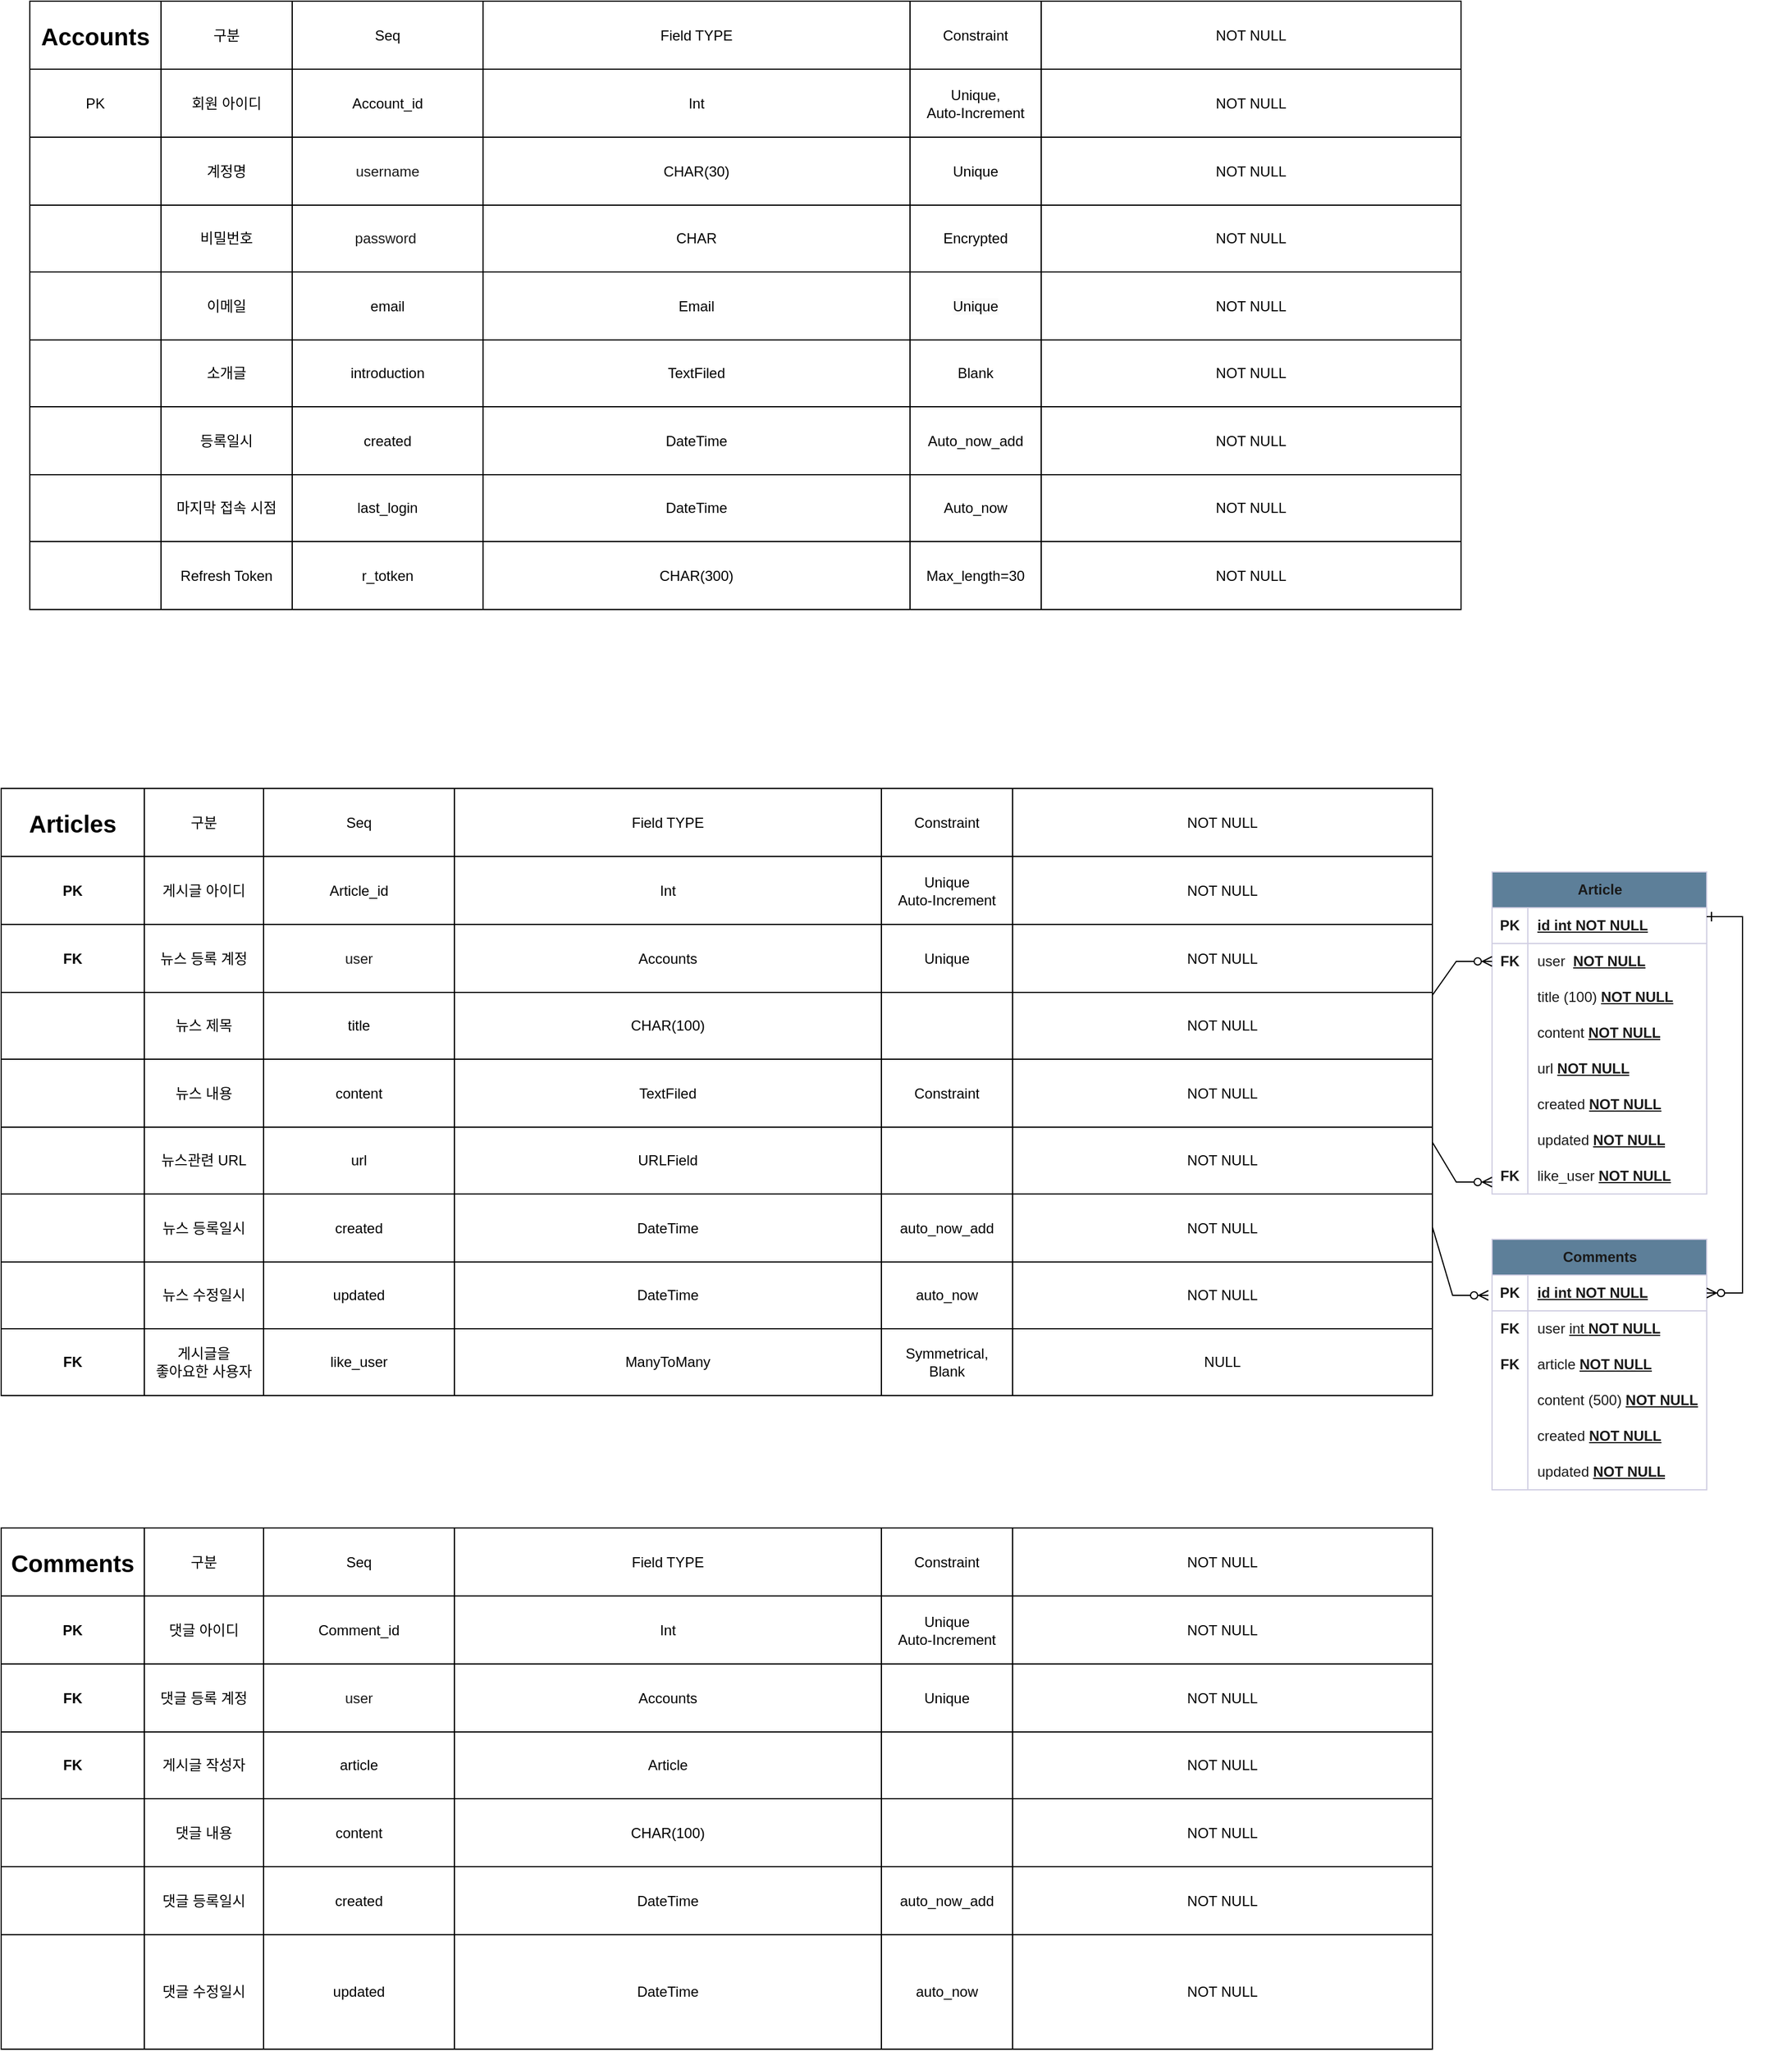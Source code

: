 <mxfile version="24.3.1" type="github">
  <diagram name="페이지-1" id="ltSco38pFWKIx8rV86Af">
    <mxGraphModel dx="2352" dy="1872" grid="1" gridSize="10" guides="1" tooltips="1" connect="1" arrows="1" fold="1" page="1" pageScale="1" pageWidth="827" pageHeight="1169" math="0" shadow="0">
      <root>
        <mxCell id="0" />
        <mxCell id="1" parent="0" />
        <mxCell id="mz0Xn6DmyuUg_sz6dju8-88" value="" style="shape=tableRow;horizontal=0;startSize=0;swimlaneHead=0;swimlaneBody=0;fillColor=none;collapsible=0;dropTarget=0;points=[[0,0.5],[1,0.5]];portConstraint=eastwest;top=0;left=0;right=0;bottom=0;labelBackgroundColor=none;strokeColor=#D0CEE2;fontColor=#1A1A1A;" parent="1" vertex="1">
          <mxGeometry x="510" y="570" width="180" height="30" as="geometry" />
        </mxCell>
        <mxCell id="mz0Xn6DmyuUg_sz6dju8-89" value="" style="shape=partialRectangle;connectable=0;fillColor=none;top=0;left=0;bottom=0;right=0;editable=1;overflow=hidden;whiteSpace=wrap;html=1;labelBackgroundColor=none;strokeColor=#D0CEE2;fontColor=#1A1A1A;" parent="mz0Xn6DmyuUg_sz6dju8-88" vertex="1">
          <mxGeometry width="30" height="30" as="geometry">
            <mxRectangle width="30" height="30" as="alternateBounds" />
          </mxGeometry>
        </mxCell>
        <mxCell id="W1ectvwoQMWcgPh8aef--1" value="Article" style="shape=table;startSize=30;container=1;collapsible=1;childLayout=tableLayout;fixedRows=1;rowLines=0;fontStyle=1;align=center;resizeLast=1;html=1;labelBackgroundColor=none;fillColor=#5D7F99;strokeColor=#D0CEE2;fontColor=#1A1A1A;" vertex="1" parent="1">
          <mxGeometry x="440" y="340" width="180" height="270" as="geometry" />
        </mxCell>
        <mxCell id="W1ectvwoQMWcgPh8aef--2" value="" style="shape=tableRow;horizontal=0;startSize=0;swimlaneHead=0;swimlaneBody=0;fillColor=none;collapsible=0;dropTarget=0;points=[[0,0.5],[1,0.5]];portConstraint=eastwest;top=0;left=0;right=0;bottom=1;labelBackgroundColor=none;strokeColor=#D0CEE2;fontColor=#1A1A1A;" vertex="1" parent="W1ectvwoQMWcgPh8aef--1">
          <mxGeometry y="30" width="180" height="30" as="geometry" />
        </mxCell>
        <mxCell id="W1ectvwoQMWcgPh8aef--3" value="PK" style="shape=partialRectangle;connectable=0;fillColor=none;top=0;left=0;bottom=0;right=0;fontStyle=1;overflow=hidden;whiteSpace=wrap;html=1;labelBackgroundColor=none;strokeColor=#D0CEE2;fontColor=#1A1A1A;" vertex="1" parent="W1ectvwoQMWcgPh8aef--2">
          <mxGeometry width="30" height="30" as="geometry">
            <mxRectangle width="30" height="30" as="alternateBounds" />
          </mxGeometry>
        </mxCell>
        <mxCell id="W1ectvwoQMWcgPh8aef--4" value="id int NOT NULL" style="shape=partialRectangle;connectable=0;fillColor=none;top=0;left=0;bottom=0;right=0;align=left;spacingLeft=6;fontStyle=5;overflow=hidden;whiteSpace=wrap;html=1;labelBackgroundColor=none;strokeColor=#D0CEE2;fontColor=#1A1A1A;" vertex="1" parent="W1ectvwoQMWcgPh8aef--2">
          <mxGeometry x="30" width="150" height="30" as="geometry">
            <mxRectangle width="150" height="30" as="alternateBounds" />
          </mxGeometry>
        </mxCell>
        <mxCell id="W1ectvwoQMWcgPh8aef--5" value="" style="shape=tableRow;horizontal=0;startSize=0;swimlaneHead=0;swimlaneBody=0;fillColor=none;collapsible=0;dropTarget=0;points=[[0,0.5],[1,0.5]];portConstraint=eastwest;top=0;left=0;right=0;bottom=0;labelBackgroundColor=none;strokeColor=#D0CEE2;fontColor=#1A1A1A;" vertex="1" parent="W1ectvwoQMWcgPh8aef--1">
          <mxGeometry y="60" width="180" height="30" as="geometry" />
        </mxCell>
        <mxCell id="W1ectvwoQMWcgPh8aef--6" value="&lt;b&gt;FK&lt;/b&gt;" style="shape=partialRectangle;connectable=0;fillColor=none;top=0;left=0;bottom=0;right=0;editable=1;overflow=hidden;whiteSpace=wrap;html=1;labelBackgroundColor=none;strokeColor=#D0CEE2;fontColor=#1A1A1A;" vertex="1" parent="W1ectvwoQMWcgPh8aef--5">
          <mxGeometry width="30" height="30" as="geometry">
            <mxRectangle width="30" height="30" as="alternateBounds" />
          </mxGeometry>
        </mxCell>
        <mxCell id="W1ectvwoQMWcgPh8aef--7" value="user&lt;span style=&quot;white-space: pre;&quot;&gt;&#x9;&lt;/span&gt;&amp;nbsp;&lt;span style=&quot;font-weight: 700; text-decoration-line: underline;&quot;&gt;NOT NULL&lt;/span&gt;" style="shape=partialRectangle;connectable=0;fillColor=none;top=0;left=0;bottom=0;right=0;align=left;spacingLeft=6;overflow=hidden;whiteSpace=wrap;html=1;labelBackgroundColor=none;strokeColor=#D0CEE2;fontColor=#1A1A1A;" vertex="1" parent="W1ectvwoQMWcgPh8aef--5">
          <mxGeometry x="30" width="150" height="30" as="geometry">
            <mxRectangle width="150" height="30" as="alternateBounds" />
          </mxGeometry>
        </mxCell>
        <mxCell id="W1ectvwoQMWcgPh8aef--8" value="" style="shape=tableRow;horizontal=0;startSize=0;swimlaneHead=0;swimlaneBody=0;fillColor=none;collapsible=0;dropTarget=0;points=[[0,0.5],[1,0.5]];portConstraint=eastwest;top=0;left=0;right=0;bottom=0;labelBackgroundColor=none;strokeColor=#D0CEE2;fontColor=#1A1A1A;" vertex="1" parent="W1ectvwoQMWcgPh8aef--1">
          <mxGeometry y="90" width="180" height="30" as="geometry" />
        </mxCell>
        <mxCell id="W1ectvwoQMWcgPh8aef--9" value="" style="shape=partialRectangle;connectable=0;fillColor=none;top=0;left=0;bottom=0;right=0;editable=1;overflow=hidden;whiteSpace=wrap;html=1;labelBackgroundColor=none;strokeColor=#D0CEE2;fontColor=#1A1A1A;" vertex="1" parent="W1ectvwoQMWcgPh8aef--8">
          <mxGeometry width="30" height="30" as="geometry">
            <mxRectangle width="30" height="30" as="alternateBounds" />
          </mxGeometry>
        </mxCell>
        <mxCell id="W1ectvwoQMWcgPh8aef--10" value="title (100)&amp;nbsp;&lt;span style=&quot;font-weight: 700; text-decoration-line: underline;&quot;&gt;NOT NULL&lt;/span&gt;" style="shape=partialRectangle;connectable=0;fillColor=none;top=0;left=0;bottom=0;right=0;align=left;spacingLeft=6;overflow=hidden;whiteSpace=wrap;html=1;labelBackgroundColor=none;strokeColor=#D0CEE2;fontColor=#1A1A1A;" vertex="1" parent="W1ectvwoQMWcgPh8aef--8">
          <mxGeometry x="30" width="150" height="30" as="geometry">
            <mxRectangle width="150" height="30" as="alternateBounds" />
          </mxGeometry>
        </mxCell>
        <mxCell id="W1ectvwoQMWcgPh8aef--17" value="" style="shape=tableRow;horizontal=0;startSize=0;swimlaneHead=0;swimlaneBody=0;fillColor=none;collapsible=0;dropTarget=0;points=[[0,0.5],[1,0.5]];portConstraint=eastwest;top=0;left=0;right=0;bottom=0;labelBackgroundColor=none;strokeColor=#D0CEE2;fontColor=#1A1A1A;" vertex="1" parent="W1ectvwoQMWcgPh8aef--1">
          <mxGeometry y="120" width="180" height="30" as="geometry" />
        </mxCell>
        <mxCell id="W1ectvwoQMWcgPh8aef--18" value="" style="shape=partialRectangle;connectable=0;fillColor=none;top=0;left=0;bottom=0;right=0;editable=1;overflow=hidden;whiteSpace=wrap;html=1;labelBackgroundColor=none;strokeColor=#D0CEE2;fontColor=#1A1A1A;" vertex="1" parent="W1ectvwoQMWcgPh8aef--17">
          <mxGeometry width="30" height="30" as="geometry">
            <mxRectangle width="30" height="30" as="alternateBounds" />
          </mxGeometry>
        </mxCell>
        <mxCell id="W1ectvwoQMWcgPh8aef--19" value="content&amp;nbsp;&lt;span style=&quot;font-weight: 700; text-decoration-line: underline;&quot;&gt;NOT NULL&lt;/span&gt;" style="shape=partialRectangle;connectable=0;fillColor=none;top=0;left=0;bottom=0;right=0;align=left;spacingLeft=6;overflow=hidden;whiteSpace=wrap;html=1;labelBackgroundColor=none;strokeColor=#D0CEE2;fontColor=#1A1A1A;strokeWidth=1;" vertex="1" parent="W1ectvwoQMWcgPh8aef--17">
          <mxGeometry x="30" width="150" height="30" as="geometry">
            <mxRectangle width="150" height="30" as="alternateBounds" />
          </mxGeometry>
        </mxCell>
        <mxCell id="W1ectvwoQMWcgPh8aef--11" value="" style="shape=tableRow;horizontal=0;startSize=0;swimlaneHead=0;swimlaneBody=0;fillColor=none;collapsible=0;dropTarget=0;points=[[0,0.5],[1,0.5]];portConstraint=eastwest;top=0;left=0;right=0;bottom=0;labelBackgroundColor=none;strokeColor=#D0CEE2;fontColor=#1A1A1A;" vertex="1" parent="W1ectvwoQMWcgPh8aef--1">
          <mxGeometry y="150" width="180" height="30" as="geometry" />
        </mxCell>
        <mxCell id="W1ectvwoQMWcgPh8aef--12" value="" style="shape=partialRectangle;connectable=0;fillColor=none;top=0;left=0;bottom=0;right=0;editable=1;overflow=hidden;whiteSpace=wrap;html=1;labelBackgroundColor=none;strokeColor=#D0CEE2;fontColor=#1A1A1A;" vertex="1" parent="W1ectvwoQMWcgPh8aef--11">
          <mxGeometry width="30" height="30" as="geometry">
            <mxRectangle width="30" height="30" as="alternateBounds" />
          </mxGeometry>
        </mxCell>
        <mxCell id="W1ectvwoQMWcgPh8aef--13" value="url&amp;nbsp;&lt;span style=&quot;font-weight: 700; text-decoration-line: underline;&quot;&gt;NOT NULL&lt;/span&gt;" style="shape=partialRectangle;connectable=0;fillColor=none;top=0;left=0;bottom=0;right=0;align=left;spacingLeft=6;overflow=hidden;whiteSpace=wrap;html=1;labelBackgroundColor=none;strokeColor=#D0CEE2;fontColor=#1A1A1A;strokeWidth=1;" vertex="1" parent="W1ectvwoQMWcgPh8aef--11">
          <mxGeometry x="30" width="150" height="30" as="geometry">
            <mxRectangle width="150" height="30" as="alternateBounds" />
          </mxGeometry>
        </mxCell>
        <mxCell id="W1ectvwoQMWcgPh8aef--14" value="" style="shape=tableRow;horizontal=0;startSize=0;swimlaneHead=0;swimlaneBody=0;fillColor=none;collapsible=0;dropTarget=0;points=[[0,0.5],[1,0.5]];portConstraint=eastwest;top=0;left=0;right=0;bottom=0;labelBackgroundColor=none;strokeColor=#D0CEE2;fontColor=#1A1A1A;" vertex="1" parent="W1ectvwoQMWcgPh8aef--1">
          <mxGeometry y="180" width="180" height="30" as="geometry" />
        </mxCell>
        <mxCell id="W1ectvwoQMWcgPh8aef--15" value="" style="shape=partialRectangle;connectable=0;fillColor=none;top=0;left=0;bottom=0;right=0;editable=1;overflow=hidden;whiteSpace=wrap;html=1;labelBackgroundColor=none;strokeColor=#D0CEE2;fontColor=#1A1A1A;" vertex="1" parent="W1ectvwoQMWcgPh8aef--14">
          <mxGeometry width="30" height="30" as="geometry">
            <mxRectangle width="30" height="30" as="alternateBounds" />
          </mxGeometry>
        </mxCell>
        <mxCell id="W1ectvwoQMWcgPh8aef--16" value="created&amp;nbsp;&lt;span style=&quot;font-weight: 700; text-decoration-line: underline;&quot;&gt;NOT NULL&lt;/span&gt;" style="shape=partialRectangle;connectable=0;fillColor=none;top=0;left=0;bottom=0;right=0;align=left;spacingLeft=6;overflow=hidden;whiteSpace=wrap;html=1;labelBackgroundColor=none;strokeColor=#D0CEE2;fontColor=#1A1A1A;strokeWidth=1;" vertex="1" parent="W1ectvwoQMWcgPh8aef--14">
          <mxGeometry x="30" width="150" height="30" as="geometry">
            <mxRectangle width="150" height="30" as="alternateBounds" />
          </mxGeometry>
        </mxCell>
        <mxCell id="W1ectvwoQMWcgPh8aef--20" value="" style="shape=tableRow;horizontal=0;startSize=0;swimlaneHead=0;swimlaneBody=0;fillColor=none;collapsible=0;dropTarget=0;points=[[0,0.5],[1,0.5]];portConstraint=eastwest;top=0;left=0;right=0;bottom=0;labelBackgroundColor=none;strokeColor=#D0CEE2;fontColor=#1A1A1A;" vertex="1" parent="W1ectvwoQMWcgPh8aef--1">
          <mxGeometry y="210" width="180" height="30" as="geometry" />
        </mxCell>
        <mxCell id="W1ectvwoQMWcgPh8aef--21" value="" style="shape=partialRectangle;connectable=0;fillColor=none;top=0;left=0;bottom=0;right=0;editable=1;overflow=hidden;whiteSpace=wrap;html=1;labelBackgroundColor=none;strokeColor=#D0CEE2;fontColor=#1A1A1A;" vertex="1" parent="W1ectvwoQMWcgPh8aef--20">
          <mxGeometry width="30" height="30" as="geometry">
            <mxRectangle width="30" height="30" as="alternateBounds" />
          </mxGeometry>
        </mxCell>
        <mxCell id="W1ectvwoQMWcgPh8aef--22" value="updated&amp;nbsp;&lt;span style=&quot;font-weight: 700; text-decoration-line: underline;&quot;&gt;NOT NULL&lt;/span&gt;" style="shape=partialRectangle;connectable=0;fillColor=none;top=0;left=0;bottom=0;right=0;align=left;spacingLeft=6;overflow=hidden;whiteSpace=wrap;html=1;labelBackgroundColor=none;strokeColor=#D0CEE2;fontColor=#1A1A1A;strokeWidth=1;" vertex="1" parent="W1ectvwoQMWcgPh8aef--20">
          <mxGeometry x="30" width="150" height="30" as="geometry">
            <mxRectangle width="150" height="30" as="alternateBounds" />
          </mxGeometry>
        </mxCell>
        <mxCell id="W1ectvwoQMWcgPh8aef--56" value="" style="shape=tableRow;horizontal=0;startSize=0;swimlaneHead=0;swimlaneBody=0;fillColor=none;collapsible=0;dropTarget=0;points=[[0,0.5],[1,0.5]];portConstraint=eastwest;top=0;left=0;right=0;bottom=0;labelBackgroundColor=none;strokeColor=#D0CEE2;fontColor=#1A1A1A;" vertex="1" parent="W1ectvwoQMWcgPh8aef--1">
          <mxGeometry y="240" width="180" height="30" as="geometry" />
        </mxCell>
        <mxCell id="W1ectvwoQMWcgPh8aef--57" value="" style="shape=partialRectangle;connectable=0;fillColor=none;top=0;left=0;bottom=0;right=0;editable=1;overflow=hidden;whiteSpace=wrap;html=1;labelBackgroundColor=none;strokeColor=#D0CEE2;fontColor=#1A1A1A;" vertex="1" parent="W1ectvwoQMWcgPh8aef--56">
          <mxGeometry width="30" height="30" as="geometry">
            <mxRectangle width="30" height="30" as="alternateBounds" />
          </mxGeometry>
        </mxCell>
        <mxCell id="W1ectvwoQMWcgPh8aef--58" value="like_user&amp;nbsp;&lt;span style=&quot;font-weight: 700; text-decoration-line: underline;&quot;&gt;NOT NULL&lt;/span&gt;" style="shape=partialRectangle;connectable=0;fillColor=none;top=0;left=0;bottom=0;right=0;align=left;spacingLeft=6;overflow=hidden;whiteSpace=wrap;html=1;labelBackgroundColor=none;strokeColor=#D0CEE2;fontColor=#1A1A1A;strokeWidth=1;" vertex="1" parent="W1ectvwoQMWcgPh8aef--56">
          <mxGeometry x="30" width="150" height="30" as="geometry">
            <mxRectangle width="150" height="30" as="alternateBounds" />
          </mxGeometry>
        </mxCell>
        <mxCell id="W1ectvwoQMWcgPh8aef--26" value="Comments" style="shape=table;startSize=30;container=1;collapsible=1;childLayout=tableLayout;fixedRows=1;rowLines=0;fontStyle=1;align=center;resizeLast=1;html=1;labelBackgroundColor=none;fillColor=#5D7F99;strokeColor=#D0CEE2;fontColor=#1A1A1A;" vertex="1" parent="1">
          <mxGeometry x="440" y="648" width="180" height="210" as="geometry" />
        </mxCell>
        <mxCell id="W1ectvwoQMWcgPh8aef--27" value="" style="shape=tableRow;horizontal=0;startSize=0;swimlaneHead=0;swimlaneBody=0;fillColor=none;collapsible=0;dropTarget=0;points=[[0,0.5],[1,0.5]];portConstraint=eastwest;top=0;left=0;right=0;bottom=1;labelBackgroundColor=none;strokeColor=#D0CEE2;fontColor=#1A1A1A;" vertex="1" parent="W1ectvwoQMWcgPh8aef--26">
          <mxGeometry y="30" width="180" height="30" as="geometry" />
        </mxCell>
        <mxCell id="W1ectvwoQMWcgPh8aef--28" value="PK" style="shape=partialRectangle;connectable=0;fillColor=none;top=0;left=0;bottom=0;right=0;fontStyle=1;overflow=hidden;whiteSpace=wrap;html=1;labelBackgroundColor=none;strokeColor=#D0CEE2;fontColor=#1A1A1A;" vertex="1" parent="W1ectvwoQMWcgPh8aef--27">
          <mxGeometry width="30" height="30" as="geometry">
            <mxRectangle width="30" height="30" as="alternateBounds" />
          </mxGeometry>
        </mxCell>
        <mxCell id="W1ectvwoQMWcgPh8aef--29" value="id int NOT NULL" style="shape=partialRectangle;connectable=0;fillColor=none;top=0;left=0;bottom=0;right=0;align=left;spacingLeft=6;fontStyle=5;overflow=hidden;whiteSpace=wrap;html=1;labelBackgroundColor=none;strokeColor=#D0CEE2;fontColor=#1A1A1A;" vertex="1" parent="W1ectvwoQMWcgPh8aef--27">
          <mxGeometry x="30" width="150" height="30" as="geometry">
            <mxRectangle width="150" height="30" as="alternateBounds" />
          </mxGeometry>
        </mxCell>
        <mxCell id="W1ectvwoQMWcgPh8aef--30" value="" style="shape=tableRow;horizontal=0;startSize=0;swimlaneHead=0;swimlaneBody=0;fillColor=none;collapsible=0;dropTarget=0;points=[[0,0.5],[1,0.5]];portConstraint=eastwest;top=0;left=0;right=0;bottom=0;labelBackgroundColor=none;strokeColor=#D0CEE2;fontColor=#1A1A1A;" vertex="1" parent="W1ectvwoQMWcgPh8aef--26">
          <mxGeometry y="60" width="180" height="30" as="geometry" />
        </mxCell>
        <mxCell id="W1ectvwoQMWcgPh8aef--31" value="&lt;b&gt;FK&lt;/b&gt;" style="shape=partialRectangle;connectable=0;fillColor=none;top=0;left=0;bottom=0;right=0;editable=1;overflow=hidden;whiteSpace=wrap;html=1;labelBackgroundColor=none;strokeColor=#D0CEE2;fontColor=#1A1A1A;" vertex="1" parent="W1ectvwoQMWcgPh8aef--30">
          <mxGeometry width="30" height="30" as="geometry">
            <mxRectangle width="30" height="30" as="alternateBounds" />
          </mxGeometry>
        </mxCell>
        <mxCell id="W1ectvwoQMWcgPh8aef--32" value="user &lt;u&gt;int&amp;nbsp;&lt;/u&gt;&lt;span style=&quot;font-weight: 700; text-decoration-line: underline;&quot;&gt;NOT NULL&lt;/span&gt;" style="shape=partialRectangle;connectable=0;fillColor=none;top=0;left=0;bottom=0;right=0;align=left;spacingLeft=6;overflow=hidden;whiteSpace=wrap;html=1;labelBackgroundColor=none;strokeColor=#D0CEE2;fontColor=#1A1A1A;" vertex="1" parent="W1ectvwoQMWcgPh8aef--30">
          <mxGeometry x="30" width="150" height="30" as="geometry">
            <mxRectangle width="150" height="30" as="alternateBounds" />
          </mxGeometry>
        </mxCell>
        <mxCell id="W1ectvwoQMWcgPh8aef--36" value="" style="shape=tableRow;horizontal=0;startSize=0;swimlaneHead=0;swimlaneBody=0;fillColor=none;collapsible=0;dropTarget=0;points=[[0,0.5],[1,0.5]];portConstraint=eastwest;top=0;left=0;right=0;bottom=0;labelBackgroundColor=none;strokeColor=#D0CEE2;fontColor=#1A1A1A;" vertex="1" parent="W1ectvwoQMWcgPh8aef--26">
          <mxGeometry y="90" width="180" height="30" as="geometry" />
        </mxCell>
        <mxCell id="W1ectvwoQMWcgPh8aef--37" value="&lt;b&gt;FK&lt;/b&gt;" style="shape=partialRectangle;connectable=0;fillColor=none;top=0;left=0;bottom=0;right=0;editable=1;overflow=hidden;whiteSpace=wrap;html=1;labelBackgroundColor=none;strokeColor=#D0CEE2;fontColor=#1A1A1A;" vertex="1" parent="W1ectvwoQMWcgPh8aef--36">
          <mxGeometry width="30" height="30" as="geometry">
            <mxRectangle width="30" height="30" as="alternateBounds" />
          </mxGeometry>
        </mxCell>
        <mxCell id="W1ectvwoQMWcgPh8aef--38" value="article&amp;nbsp;&lt;span style=&quot;font-weight: 700; text-decoration-line: underline;&quot;&gt;NOT NULL&lt;/span&gt;" style="shape=partialRectangle;connectable=0;fillColor=none;top=0;left=0;bottom=0;right=0;align=left;spacingLeft=6;overflow=hidden;whiteSpace=wrap;html=1;labelBackgroundColor=none;strokeColor=#D0CEE2;fontColor=#1A1A1A;strokeWidth=1;" vertex="1" parent="W1ectvwoQMWcgPh8aef--36">
          <mxGeometry x="30" width="150" height="30" as="geometry">
            <mxRectangle width="150" height="30" as="alternateBounds" />
          </mxGeometry>
        </mxCell>
        <mxCell id="W1ectvwoQMWcgPh8aef--33" value="" style="shape=tableRow;horizontal=0;startSize=0;swimlaneHead=0;swimlaneBody=0;fillColor=none;collapsible=0;dropTarget=0;points=[[0,0.5],[1,0.5]];portConstraint=eastwest;top=0;left=0;right=0;bottom=0;labelBackgroundColor=none;strokeColor=#D0CEE2;fontColor=#1A1A1A;" vertex="1" parent="W1ectvwoQMWcgPh8aef--26">
          <mxGeometry y="120" width="180" height="30" as="geometry" />
        </mxCell>
        <mxCell id="W1ectvwoQMWcgPh8aef--34" value="" style="shape=partialRectangle;connectable=0;fillColor=none;top=0;left=0;bottom=0;right=0;editable=1;overflow=hidden;whiteSpace=wrap;html=1;labelBackgroundColor=none;strokeColor=#D0CEE2;fontColor=#1A1A1A;" vertex="1" parent="W1ectvwoQMWcgPh8aef--33">
          <mxGeometry width="30" height="30" as="geometry">
            <mxRectangle width="30" height="30" as="alternateBounds" />
          </mxGeometry>
        </mxCell>
        <mxCell id="W1ectvwoQMWcgPh8aef--35" value="content (500)&amp;nbsp;&lt;span style=&quot;font-weight: 700; text-decoration-line: underline;&quot;&gt;NOT NULL&lt;/span&gt;" style="shape=partialRectangle;connectable=0;fillColor=none;top=0;left=0;bottom=0;right=0;align=left;spacingLeft=6;overflow=hidden;whiteSpace=wrap;html=1;labelBackgroundColor=none;strokeColor=#D0CEE2;fontColor=#1A1A1A;" vertex="1" parent="W1ectvwoQMWcgPh8aef--33">
          <mxGeometry x="30" width="150" height="30" as="geometry">
            <mxRectangle width="150" height="30" as="alternateBounds" />
          </mxGeometry>
        </mxCell>
        <mxCell id="W1ectvwoQMWcgPh8aef--39" value="" style="shape=tableRow;horizontal=0;startSize=0;swimlaneHead=0;swimlaneBody=0;fillColor=none;collapsible=0;dropTarget=0;points=[[0,0.5],[1,0.5]];portConstraint=eastwest;top=0;left=0;right=0;bottom=0;labelBackgroundColor=none;strokeColor=#D0CEE2;fontColor=#1A1A1A;" vertex="1" parent="W1ectvwoQMWcgPh8aef--26">
          <mxGeometry y="150" width="180" height="30" as="geometry" />
        </mxCell>
        <mxCell id="W1ectvwoQMWcgPh8aef--40" value="" style="shape=partialRectangle;connectable=0;fillColor=none;top=0;left=0;bottom=0;right=0;editable=1;overflow=hidden;whiteSpace=wrap;html=1;labelBackgroundColor=none;strokeColor=#D0CEE2;fontColor=#1A1A1A;" vertex="1" parent="W1ectvwoQMWcgPh8aef--39">
          <mxGeometry width="30" height="30" as="geometry">
            <mxRectangle width="30" height="30" as="alternateBounds" />
          </mxGeometry>
        </mxCell>
        <mxCell id="W1ectvwoQMWcgPh8aef--41" value="created&amp;nbsp;&lt;span style=&quot;font-weight: 700; text-decoration-line: underline;&quot;&gt;NOT NULL&lt;/span&gt;" style="shape=partialRectangle;connectable=0;fillColor=none;top=0;left=0;bottom=0;right=0;align=left;spacingLeft=6;overflow=hidden;whiteSpace=wrap;html=1;labelBackgroundColor=none;strokeColor=#D0CEE2;fontColor=#1A1A1A;strokeWidth=1;" vertex="1" parent="W1ectvwoQMWcgPh8aef--39">
          <mxGeometry x="30" width="150" height="30" as="geometry">
            <mxRectangle width="150" height="30" as="alternateBounds" />
          </mxGeometry>
        </mxCell>
        <mxCell id="W1ectvwoQMWcgPh8aef--42" value="" style="shape=tableRow;horizontal=0;startSize=0;swimlaneHead=0;swimlaneBody=0;fillColor=none;collapsible=0;dropTarget=0;points=[[0,0.5],[1,0.5]];portConstraint=eastwest;top=0;left=0;right=0;bottom=0;labelBackgroundColor=none;strokeColor=#D0CEE2;fontColor=#1A1A1A;" vertex="1" parent="W1ectvwoQMWcgPh8aef--26">
          <mxGeometry y="180" width="180" height="30" as="geometry" />
        </mxCell>
        <mxCell id="W1ectvwoQMWcgPh8aef--43" value="" style="shape=partialRectangle;connectable=0;fillColor=none;top=0;left=0;bottom=0;right=0;editable=1;overflow=hidden;whiteSpace=wrap;html=1;labelBackgroundColor=none;strokeColor=#D0CEE2;fontColor=#1A1A1A;" vertex="1" parent="W1ectvwoQMWcgPh8aef--42">
          <mxGeometry width="30" height="30" as="geometry">
            <mxRectangle width="30" height="30" as="alternateBounds" />
          </mxGeometry>
        </mxCell>
        <mxCell id="W1ectvwoQMWcgPh8aef--44" value="updated&amp;nbsp;&lt;span style=&quot;font-weight: 700; text-decoration-line: underline;&quot;&gt;NOT NULL&lt;/span&gt;" style="shape=partialRectangle;connectable=0;fillColor=none;top=0;left=0;bottom=0;right=0;align=left;spacingLeft=6;overflow=hidden;whiteSpace=wrap;html=1;labelBackgroundColor=none;strokeColor=#D0CEE2;fontColor=#1A1A1A;strokeWidth=1;" vertex="1" parent="W1ectvwoQMWcgPh8aef--42">
          <mxGeometry x="30" width="150" height="30" as="geometry">
            <mxRectangle width="150" height="30" as="alternateBounds" />
          </mxGeometry>
        </mxCell>
        <mxCell id="W1ectvwoQMWcgPh8aef--51" value="" style="edgeStyle=entityRelationEdgeStyle;fontSize=12;html=1;endArrow=ERzeroToMany;endFill=1;rounded=0;entryX=0;entryY=0.5;entryDx=0;entryDy=0;startArrow=ERone;startFill=0;" edge="1" parent="1" target="W1ectvwoQMWcgPh8aef--5">
          <mxGeometry width="100" height="100" relative="1" as="geometry">
            <mxPoint x="320" y="500" as="sourcePoint" />
            <mxPoint x="420" y="420" as="targetPoint" />
            <Array as="points">
              <mxPoint x="330" y="490" />
              <mxPoint x="330" y="500" />
            </Array>
          </mxGeometry>
        </mxCell>
        <mxCell id="W1ectvwoQMWcgPh8aef--53" value="" style="edgeStyle=entityRelationEdgeStyle;fontSize=12;html=1;endArrow=ERzeroToMany;endFill=1;rounded=0;entryX=0;entryY=0.5;entryDx=0;entryDy=0;startArrow=ERone;startFill=0;exitX=1.017;exitY=0.75;exitDx=0;exitDy=0;exitPerimeter=0;" edge="1" parent="1">
          <mxGeometry width="100" height="100" relative="1" as="geometry">
            <mxPoint x="320.0" y="502.5" as="sourcePoint" />
            <mxPoint x="436.94" y="695" as="targetPoint" />
            <Array as="points">
              <mxPoint x="336.94" y="500" />
              <mxPoint x="326.94" y="475" />
              <mxPoint x="326.94" y="485" />
              <mxPoint x="416.94" y="570" />
            </Array>
          </mxGeometry>
        </mxCell>
        <mxCell id="W1ectvwoQMWcgPh8aef--55" value="" style="edgeStyle=entityRelationEdgeStyle;fontSize=12;html=1;endArrow=ERzeroToMany;endFill=1;rounded=0;startArrow=ERone;startFill=0;exitX=1.017;exitY=0.75;exitDx=0;exitDy=0;exitPerimeter=0;" edge="1" parent="1" target="W1ectvwoQMWcgPh8aef--27">
          <mxGeometry width="100" height="100" relative="1" as="geometry">
            <mxPoint x="620" y="377.5" as="sourcePoint" />
            <mxPoint x="736.94" y="570" as="targetPoint" />
            <Array as="points">
              <mxPoint x="636.94" y="375" />
              <mxPoint x="626.94" y="350" />
              <mxPoint x="626.94" y="360" />
              <mxPoint x="716.94" y="445" />
            </Array>
          </mxGeometry>
        </mxCell>
        <mxCell id="W1ectvwoQMWcgPh8aef--59" value="&lt;b&gt;FK&lt;/b&gt;" style="shape=partialRectangle;connectable=0;fillColor=none;top=0;left=0;bottom=0;right=0;editable=1;overflow=hidden;whiteSpace=wrap;html=1;labelBackgroundColor=none;strokeColor=#D0CEE2;fontColor=#1A1A1A;" vertex="1" parent="1">
          <mxGeometry x="440" y="580" width="30" height="30" as="geometry">
            <mxRectangle width="30" height="30" as="alternateBounds" />
          </mxGeometry>
        </mxCell>
        <mxCell id="W1ectvwoQMWcgPh8aef--60" value="" style="edgeStyle=entityRelationEdgeStyle;fontSize=12;html=1;endArrow=ERzeroToMany;endFill=1;rounded=0;startArrow=ERone;startFill=0;" edge="1" parent="1">
          <mxGeometry width="100" height="100" relative="1" as="geometry">
            <mxPoint x="320" y="500" as="sourcePoint" />
            <mxPoint x="440" y="600" as="targetPoint" />
            <Array as="points">
              <mxPoint x="340" y="490" />
              <mxPoint x="340" y="500" />
            </Array>
          </mxGeometry>
        </mxCell>
        <mxCell id="mz0Xn6DmyuUg_sz6dju8-22" value="Accounts" style="shape=table;startSize=30;container=1;collapsible=1;childLayout=tableLayout;fixedRows=1;rowLines=0;fontStyle=1;align=center;resizeLast=1;html=1;labelBackgroundColor=none;fillColor=#5D7F99;strokeColor=#D0CEE2;fontColor=#1A1A1A;" parent="1" vertex="1">
          <mxGeometry x="30" y="440" width="180" height="270" as="geometry" />
        </mxCell>
        <mxCell id="mz0Xn6DmyuUg_sz6dju8-23" value="" style="shape=tableRow;horizontal=0;startSize=0;swimlaneHead=0;swimlaneBody=0;fillColor=none;collapsible=0;dropTarget=0;points=[[0,0.5],[1,0.5]];portConstraint=eastwest;top=0;left=0;right=0;bottom=1;labelBackgroundColor=none;strokeColor=#D0CEE2;fontColor=#1A1A1A;" parent="mz0Xn6DmyuUg_sz6dju8-22" vertex="1">
          <mxGeometry y="30" width="180" height="30" as="geometry" />
        </mxCell>
        <mxCell id="mz0Xn6DmyuUg_sz6dju8-24" value="PK" style="shape=partialRectangle;connectable=0;fillColor=none;top=0;left=0;bottom=0;right=0;fontStyle=1;overflow=hidden;whiteSpace=wrap;html=1;labelBackgroundColor=none;strokeColor=#D0CEE2;fontColor=#1A1A1A;" parent="mz0Xn6DmyuUg_sz6dju8-23" vertex="1">
          <mxGeometry width="30" height="30" as="geometry">
            <mxRectangle width="30" height="30" as="alternateBounds" />
          </mxGeometry>
        </mxCell>
        <mxCell id="mz0Xn6DmyuUg_sz6dju8-25" value="id int NOT NULL" style="shape=partialRectangle;connectable=0;fillColor=none;top=0;left=0;bottom=0;right=0;align=left;spacingLeft=6;fontStyle=5;overflow=hidden;whiteSpace=wrap;html=1;labelBackgroundColor=none;strokeColor=#D0CEE2;fontColor=#1A1A1A;" parent="mz0Xn6DmyuUg_sz6dju8-23" vertex="1">
          <mxGeometry x="30" width="150" height="30" as="geometry">
            <mxRectangle width="150" height="30" as="alternateBounds" />
          </mxGeometry>
        </mxCell>
        <mxCell id="mz0Xn6DmyuUg_sz6dju8-26" value="" style="shape=tableRow;horizontal=0;startSize=0;swimlaneHead=0;swimlaneBody=0;fillColor=none;collapsible=0;dropTarget=0;points=[[0,0.5],[1,0.5]];portConstraint=eastwest;top=0;left=0;right=0;bottom=0;labelBackgroundColor=none;strokeColor=#D0CEE2;fontColor=#1A1A1A;" parent="mz0Xn6DmyuUg_sz6dju8-22" vertex="1">
          <mxGeometry y="60" width="180" height="30" as="geometry" />
        </mxCell>
        <mxCell id="mz0Xn6DmyuUg_sz6dju8-27" value="" style="shape=partialRectangle;connectable=0;fillColor=none;top=0;left=0;bottom=0;right=0;editable=1;overflow=hidden;whiteSpace=wrap;html=1;labelBackgroundColor=none;strokeColor=#D0CEE2;fontColor=#1A1A1A;" parent="mz0Xn6DmyuUg_sz6dju8-26" vertex="1">
          <mxGeometry width="30" height="30" as="geometry">
            <mxRectangle width="30" height="30" as="alternateBounds" />
          </mxGeometry>
        </mxCell>
        <mxCell id="mz0Xn6DmyuUg_sz6dju8-28" value="username(30)&amp;nbsp;&lt;span style=&quot;font-weight: 700; text-decoration-line: underline;&quot;&gt;NOT NULL&lt;/span&gt;" style="shape=partialRectangle;connectable=0;fillColor=none;top=0;left=0;bottom=0;right=0;align=left;spacingLeft=6;overflow=hidden;whiteSpace=wrap;html=1;labelBackgroundColor=none;strokeColor=#D0CEE2;fontColor=#1A1A1A;" parent="mz0Xn6DmyuUg_sz6dju8-26" vertex="1">
          <mxGeometry x="30" width="150" height="30" as="geometry">
            <mxRectangle width="150" height="30" as="alternateBounds" />
          </mxGeometry>
        </mxCell>
        <mxCell id="mz0Xn6DmyuUg_sz6dju8-32" value="" style="shape=tableRow;horizontal=0;startSize=0;swimlaneHead=0;swimlaneBody=0;fillColor=none;collapsible=0;dropTarget=0;points=[[0,0.5],[1,0.5]];portConstraint=eastwest;top=0;left=0;right=0;bottom=0;labelBackgroundColor=none;strokeColor=#D0CEE2;fontColor=#1A1A1A;" parent="mz0Xn6DmyuUg_sz6dju8-22" vertex="1">
          <mxGeometry y="90" width="180" height="30" as="geometry" />
        </mxCell>
        <mxCell id="mz0Xn6DmyuUg_sz6dju8-33" value="" style="shape=partialRectangle;connectable=0;fillColor=none;top=0;left=0;bottom=0;right=0;editable=1;overflow=hidden;whiteSpace=wrap;html=1;labelBackgroundColor=none;strokeColor=#D0CEE2;fontColor=#1A1A1A;" parent="mz0Xn6DmyuUg_sz6dju8-32" vertex="1">
          <mxGeometry width="30" height="30" as="geometry">
            <mxRectangle width="30" height="30" as="alternateBounds" />
          </mxGeometry>
        </mxCell>
        <mxCell id="mz0Xn6DmyuUg_sz6dju8-34" value="password&amp;nbsp;&lt;span style=&quot;font-weight: 700; text-decoration-line: underline;&quot;&gt;NOT NULL&lt;/span&gt;" style="shape=partialRectangle;connectable=0;fillColor=none;top=0;left=0;bottom=0;right=0;align=left;spacingLeft=6;overflow=hidden;whiteSpace=wrap;html=1;labelBackgroundColor=none;strokeColor=#D0CEE2;fontColor=#1A1A1A;" parent="mz0Xn6DmyuUg_sz6dju8-32" vertex="1">
          <mxGeometry x="30" width="150" height="30" as="geometry">
            <mxRectangle width="150" height="30" as="alternateBounds" />
          </mxGeometry>
        </mxCell>
        <mxCell id="mz0Xn6DmyuUg_sz6dju8-29" value="" style="shape=tableRow;horizontal=0;startSize=0;swimlaneHead=0;swimlaneBody=0;fillColor=none;collapsible=0;dropTarget=0;points=[[0,0.5],[1,0.5]];portConstraint=eastwest;top=0;left=0;right=0;bottom=0;labelBackgroundColor=none;strokeColor=#D0CEE2;fontColor=#1A1A1A;" parent="mz0Xn6DmyuUg_sz6dju8-22" vertex="1">
          <mxGeometry y="120" width="180" height="30" as="geometry" />
        </mxCell>
        <mxCell id="mz0Xn6DmyuUg_sz6dju8-30" value="" style="shape=partialRectangle;connectable=0;fillColor=none;top=0;left=0;bottom=0;right=0;editable=1;overflow=hidden;whiteSpace=wrap;html=1;labelBackgroundColor=none;strokeColor=#D0CEE2;fontColor=#1A1A1A;" parent="mz0Xn6DmyuUg_sz6dju8-29" vertex="1">
          <mxGeometry width="30" height="30" as="geometry">
            <mxRectangle width="30" height="30" as="alternateBounds" />
          </mxGeometry>
        </mxCell>
        <mxCell id="mz0Xn6DmyuUg_sz6dju8-31" value="email&amp;nbsp;&lt;span style=&quot;font-weight: 700; text-decoration-line: underline;&quot;&gt;NOT NULL&lt;/span&gt;" style="shape=partialRectangle;connectable=0;fillColor=none;top=0;left=0;bottom=0;right=0;align=left;spacingLeft=6;overflow=hidden;whiteSpace=wrap;html=1;labelBackgroundColor=none;strokeColor=#D0CEE2;fontColor=#1A1A1A;strokeWidth=1;" parent="mz0Xn6DmyuUg_sz6dju8-29" vertex="1">
          <mxGeometry x="30" width="150" height="30" as="geometry">
            <mxRectangle width="150" height="30" as="alternateBounds" />
          </mxGeometry>
        </mxCell>
        <mxCell id="mz0Xn6DmyuUg_sz6dju8-153" value="" style="shape=tableRow;horizontal=0;startSize=0;swimlaneHead=0;swimlaneBody=0;fillColor=none;collapsible=0;dropTarget=0;points=[[0,0.5],[1,0.5]];portConstraint=eastwest;top=0;left=0;right=0;bottom=0;labelBackgroundColor=none;strokeColor=#D0CEE2;fontColor=#1A1A1A;" parent="mz0Xn6DmyuUg_sz6dju8-22" vertex="1">
          <mxGeometry y="150" width="180" height="30" as="geometry" />
        </mxCell>
        <mxCell id="mz0Xn6DmyuUg_sz6dju8-154" value="" style="shape=partialRectangle;connectable=0;fillColor=none;top=0;left=0;bottom=0;right=0;editable=1;overflow=hidden;whiteSpace=wrap;html=1;labelBackgroundColor=none;strokeColor=#D0CEE2;fontColor=#1A1A1A;" parent="mz0Xn6DmyuUg_sz6dju8-153" vertex="1">
          <mxGeometry width="30" height="30" as="geometry">
            <mxRectangle width="30" height="30" as="alternateBounds" />
          </mxGeometry>
        </mxCell>
        <mxCell id="mz0Xn6DmyuUg_sz6dju8-155" value="create&amp;nbsp;&lt;span style=&quot;font-weight: 700; text-decoration-line: underline;&quot;&gt;NOT NULL&lt;/span&gt;" style="shape=partialRectangle;connectable=0;fillColor=none;top=0;left=0;bottom=0;right=0;align=left;spacingLeft=6;overflow=hidden;whiteSpace=wrap;html=1;labelBackgroundColor=none;strokeColor=#D0CEE2;fontColor=#1A1A1A;strokeWidth=1;" parent="mz0Xn6DmyuUg_sz6dju8-153" vertex="1">
          <mxGeometry x="30" width="150" height="30" as="geometry">
            <mxRectangle width="150" height="30" as="alternateBounds" />
          </mxGeometry>
        </mxCell>
        <mxCell id="mz0Xn6DmyuUg_sz6dju8-172" value="" style="shape=tableRow;horizontal=0;startSize=0;swimlaneHead=0;swimlaneBody=0;fillColor=none;collapsible=0;dropTarget=0;points=[[0,0.5],[1,0.5]];portConstraint=eastwest;top=0;left=0;right=0;bottom=0;labelBackgroundColor=none;strokeColor=#D0CEE2;fontColor=#1A1A1A;" parent="mz0Xn6DmyuUg_sz6dju8-22" vertex="1">
          <mxGeometry y="180" width="180" height="30" as="geometry" />
        </mxCell>
        <mxCell id="mz0Xn6DmyuUg_sz6dju8-173" value="" style="shape=partialRectangle;connectable=0;fillColor=none;top=0;left=0;bottom=0;right=0;editable=1;overflow=hidden;whiteSpace=wrap;html=1;labelBackgroundColor=none;strokeColor=#D0CEE2;fontColor=#1A1A1A;" parent="mz0Xn6DmyuUg_sz6dju8-172" vertex="1">
          <mxGeometry width="30" height="30" as="geometry">
            <mxRectangle width="30" height="30" as="alternateBounds" />
          </mxGeometry>
        </mxCell>
        <mxCell id="mz0Xn6DmyuUg_sz6dju8-174" value="last_login&amp;nbsp;&lt;span style=&quot;font-weight: 700; text-decoration-line: underline;&quot;&gt;NOT NULL&lt;/span&gt;" style="shape=partialRectangle;connectable=0;fillColor=none;top=0;left=0;bottom=0;right=0;align=left;spacingLeft=6;overflow=hidden;whiteSpace=wrap;html=1;labelBackgroundColor=none;strokeColor=#D0CEE2;fontColor=#1A1A1A;strokeWidth=1;" parent="mz0Xn6DmyuUg_sz6dju8-172" vertex="1">
          <mxGeometry x="30" width="150" height="30" as="geometry">
            <mxRectangle width="150" height="30" as="alternateBounds" />
          </mxGeometry>
        </mxCell>
        <mxCell id="mz0Xn6DmyuUg_sz6dju8-225" value="" style="shape=tableRow;horizontal=0;startSize=0;swimlaneHead=0;swimlaneBody=0;fillColor=none;collapsible=0;dropTarget=0;points=[[0,0.5],[1,0.5]];portConstraint=eastwest;top=0;left=0;right=0;bottom=0;labelBackgroundColor=none;strokeColor=#D0CEE2;fontColor=#1A1A1A;" parent="mz0Xn6DmyuUg_sz6dju8-22" vertex="1">
          <mxGeometry y="210" width="180" height="30" as="geometry" />
        </mxCell>
        <mxCell id="mz0Xn6DmyuUg_sz6dju8-226" value="" style="shape=partialRectangle;connectable=0;fillColor=none;top=0;left=0;bottom=0;right=0;editable=1;overflow=hidden;whiteSpace=wrap;html=1;labelBackgroundColor=none;strokeColor=#D0CEE2;fontColor=#1A1A1A;" parent="mz0Xn6DmyuUg_sz6dju8-225" vertex="1">
          <mxGeometry width="30" height="30" as="geometry">
            <mxRectangle width="30" height="30" as="alternateBounds" />
          </mxGeometry>
        </mxCell>
        <mxCell id="mz0Xn6DmyuUg_sz6dju8-227" value="introduction&amp;nbsp;&lt;span style=&quot;font-weight: 700; text-decoration-line: underline;&quot;&gt;NOT NULL&lt;/span&gt;" style="shape=partialRectangle;connectable=0;fillColor=none;top=0;left=0;bottom=0;right=0;align=left;spacingLeft=6;overflow=hidden;whiteSpace=wrap;html=1;labelBackgroundColor=none;strokeColor=#D0CEE2;fontColor=#1A1A1A;strokeWidth=1;" parent="mz0Xn6DmyuUg_sz6dju8-225" vertex="1">
          <mxGeometry x="30" width="150" height="30" as="geometry">
            <mxRectangle width="150" height="30" as="alternateBounds" />
          </mxGeometry>
        </mxCell>
        <mxCell id="mz0Xn6DmyuUg_sz6dju8-197" value="" style="shape=tableRow;horizontal=0;startSize=0;swimlaneHead=0;swimlaneBody=0;fillColor=none;collapsible=0;dropTarget=0;points=[[0,0.5],[1,0.5]];portConstraint=eastwest;top=0;left=0;right=0;bottom=0;labelBackgroundColor=none;strokeColor=#D0CEE2;fontColor=#1A1A1A;" parent="mz0Xn6DmyuUg_sz6dju8-22" vertex="1">
          <mxGeometry y="240" width="180" height="30" as="geometry" />
        </mxCell>
        <mxCell id="mz0Xn6DmyuUg_sz6dju8-198" value="" style="shape=partialRectangle;connectable=0;fillColor=none;top=0;left=0;bottom=0;right=0;editable=1;overflow=hidden;whiteSpace=wrap;html=1;labelBackgroundColor=none;strokeColor=#D0CEE2;fontColor=#1A1A1A;" parent="mz0Xn6DmyuUg_sz6dju8-197" vertex="1">
          <mxGeometry width="30" height="30" as="geometry">
            <mxRectangle width="30" height="30" as="alternateBounds" />
          </mxGeometry>
        </mxCell>
        <mxCell id="mz0Xn6DmyuUg_sz6dju8-199" value="r_token(300)&amp;nbsp;&lt;span style=&quot;font-weight: 700; text-decoration-line: underline;&quot;&gt;NOT NULL&lt;/span&gt;" style="shape=partialRectangle;connectable=0;fillColor=none;top=0;left=0;bottom=0;right=0;align=left;spacingLeft=6;overflow=hidden;whiteSpace=wrap;html=1;labelBackgroundColor=none;strokeColor=#D0CEE2;fontColor=#1A1A1A;strokeWidth=1;" parent="mz0Xn6DmyuUg_sz6dju8-197" vertex="1">
          <mxGeometry x="30" width="150" height="30" as="geometry">
            <mxRectangle width="150" height="30" as="alternateBounds" />
          </mxGeometry>
        </mxCell>
        <mxCell id="W1ectvwoQMWcgPh8aef--64" value="" style="shape=table;startSize=0;container=1;collapsible=0;childLayout=tableLayout;" vertex="1" parent="1">
          <mxGeometry x="-786" y="-390" width="1200" height="510.0" as="geometry" />
        </mxCell>
        <mxCell id="W1ectvwoQMWcgPh8aef--173" style="shape=tableRow;horizontal=0;startSize=0;swimlaneHead=0;swimlaneBody=0;strokeColor=inherit;top=0;left=0;bottom=0;right=0;collapsible=0;dropTarget=0;fillColor=none;points=[[0,0.5],[1,0.5]];portConstraint=eastwest;swimlaneLine=0;" vertex="1" parent="W1ectvwoQMWcgPh8aef--64">
          <mxGeometry width="1200" height="57" as="geometry" />
        </mxCell>
        <mxCell id="W1ectvwoQMWcgPh8aef--206" value="Accounts" style="shape=partialRectangle;html=1;whiteSpace=wrap;connectable=0;strokeColor=inherit;overflow=hidden;fillColor=none;top=0;left=0;bottom=0;right=0;pointerEvents=1;fontStyle=1;fontSize=20;" vertex="1" parent="W1ectvwoQMWcgPh8aef--173">
          <mxGeometry width="110" height="57" as="geometry">
            <mxRectangle width="110" height="57" as="alternateBounds" />
          </mxGeometry>
        </mxCell>
        <mxCell id="W1ectvwoQMWcgPh8aef--174" value="구분" style="shape=partialRectangle;html=1;whiteSpace=wrap;connectable=0;strokeColor=inherit;overflow=hidden;fillColor=none;top=0;left=0;bottom=0;right=0;pointerEvents=1;" vertex="1" parent="W1ectvwoQMWcgPh8aef--173">
          <mxGeometry x="110" width="110" height="57" as="geometry">
            <mxRectangle width="110" height="57" as="alternateBounds" />
          </mxGeometry>
        </mxCell>
        <mxCell id="W1ectvwoQMWcgPh8aef--175" value="Seq" style="shape=partialRectangle;html=1;whiteSpace=wrap;connectable=0;strokeColor=inherit;overflow=hidden;fillColor=none;top=0;left=0;bottom=0;right=0;pointerEvents=1;" vertex="1" parent="W1ectvwoQMWcgPh8aef--173">
          <mxGeometry x="220" width="160" height="57" as="geometry">
            <mxRectangle width="160" height="57" as="alternateBounds" />
          </mxGeometry>
        </mxCell>
        <mxCell id="W1ectvwoQMWcgPh8aef--177" value="Field TYPE" style="shape=partialRectangle;html=1;whiteSpace=wrap;connectable=0;strokeColor=inherit;overflow=hidden;fillColor=none;top=0;left=0;bottom=0;right=0;pointerEvents=1;" vertex="1" parent="W1ectvwoQMWcgPh8aef--173">
          <mxGeometry x="380" width="358" height="57" as="geometry">
            <mxRectangle width="358" height="57" as="alternateBounds" />
          </mxGeometry>
        </mxCell>
        <mxCell id="W1ectvwoQMWcgPh8aef--179" value="Constraint" style="shape=partialRectangle;html=1;whiteSpace=wrap;connectable=0;strokeColor=inherit;overflow=hidden;fillColor=none;top=0;left=0;bottom=0;right=0;pointerEvents=1;" vertex="1" parent="W1ectvwoQMWcgPh8aef--173">
          <mxGeometry x="738" width="110" height="57" as="geometry">
            <mxRectangle width="110" height="57" as="alternateBounds" />
          </mxGeometry>
        </mxCell>
        <mxCell id="W1ectvwoQMWcgPh8aef--176" value="NOT NULL" style="shape=partialRectangle;html=1;whiteSpace=wrap;connectable=0;strokeColor=inherit;overflow=hidden;fillColor=none;top=0;left=0;bottom=0;right=0;pointerEvents=1;" vertex="1" parent="W1ectvwoQMWcgPh8aef--173">
          <mxGeometry x="848" width="352" height="57" as="geometry">
            <mxRectangle width="352" height="57" as="alternateBounds" />
          </mxGeometry>
        </mxCell>
        <mxCell id="W1ectvwoQMWcgPh8aef--70" value="" style="shape=tableRow;horizontal=0;startSize=0;swimlaneHead=0;swimlaneBody=0;strokeColor=inherit;top=0;left=0;bottom=0;right=0;collapsible=0;dropTarget=0;fillColor=none;points=[[0,0.5],[1,0.5]];portConstraint=eastwest;" vertex="1" parent="W1ectvwoQMWcgPh8aef--64">
          <mxGeometry y="57" width="1200" height="57" as="geometry" />
        </mxCell>
        <mxCell id="W1ectvwoQMWcgPh8aef--208" value="PK" style="shape=partialRectangle;html=1;whiteSpace=wrap;connectable=0;strokeColor=inherit;overflow=hidden;fillColor=none;top=0;left=0;bottom=0;right=0;pointerEvents=1;" vertex="1" parent="W1ectvwoQMWcgPh8aef--70">
          <mxGeometry width="110" height="57" as="geometry">
            <mxRectangle width="110" height="57" as="alternateBounds" />
          </mxGeometry>
        </mxCell>
        <mxCell id="W1ectvwoQMWcgPh8aef--181" value="회원 아이디" style="shape=partialRectangle;html=1;whiteSpace=wrap;connectable=0;strokeColor=inherit;overflow=hidden;fillColor=none;top=0;left=0;bottom=0;right=0;pointerEvents=1;" vertex="1" parent="W1ectvwoQMWcgPh8aef--70">
          <mxGeometry x="110" width="110" height="57" as="geometry">
            <mxRectangle width="110" height="57" as="alternateBounds" />
          </mxGeometry>
        </mxCell>
        <mxCell id="W1ectvwoQMWcgPh8aef--71" value="Account_id" style="shape=partialRectangle;html=1;whiteSpace=wrap;connectable=0;strokeColor=inherit;overflow=hidden;fillColor=none;top=0;left=0;bottom=0;right=0;pointerEvents=1;" vertex="1" parent="W1ectvwoQMWcgPh8aef--70">
          <mxGeometry x="220" width="160" height="57" as="geometry">
            <mxRectangle width="160" height="57" as="alternateBounds" />
          </mxGeometry>
        </mxCell>
        <mxCell id="W1ectvwoQMWcgPh8aef--72" value="Int" style="shape=partialRectangle;html=1;whiteSpace=wrap;connectable=0;strokeColor=inherit;overflow=hidden;fillColor=none;top=0;left=0;bottom=0;right=0;pointerEvents=1;" vertex="1" parent="W1ectvwoQMWcgPh8aef--70">
          <mxGeometry x="380" width="358" height="57" as="geometry">
            <mxRectangle width="358" height="57" as="alternateBounds" />
          </mxGeometry>
        </mxCell>
        <mxCell id="W1ectvwoQMWcgPh8aef--73" value="Unique, &lt;br&gt;Auto-Increment" style="shape=partialRectangle;html=1;whiteSpace=wrap;connectable=0;strokeColor=inherit;overflow=hidden;fillColor=none;top=0;left=0;bottom=0;right=0;pointerEvents=1;" vertex="1" parent="W1ectvwoQMWcgPh8aef--70">
          <mxGeometry x="738" width="110" height="57" as="geometry">
            <mxRectangle width="110" height="57" as="alternateBounds" />
          </mxGeometry>
        </mxCell>
        <mxCell id="W1ectvwoQMWcgPh8aef--74" value="NOT NULL" style="shape=partialRectangle;html=1;whiteSpace=wrap;connectable=0;strokeColor=inherit;overflow=hidden;fillColor=none;top=0;left=0;bottom=0;right=0;pointerEvents=1;" vertex="1" parent="W1ectvwoQMWcgPh8aef--70">
          <mxGeometry x="848" width="352" height="57" as="geometry">
            <mxRectangle width="352" height="57" as="alternateBounds" />
          </mxGeometry>
        </mxCell>
        <mxCell id="W1ectvwoQMWcgPh8aef--75" value="" style="shape=tableRow;horizontal=0;startSize=0;swimlaneHead=0;swimlaneBody=0;strokeColor=inherit;top=0;left=0;bottom=0;right=0;collapsible=0;dropTarget=0;fillColor=none;points=[[0,0.5],[1,0.5]];portConstraint=eastwest;" vertex="1" parent="W1ectvwoQMWcgPh8aef--64">
          <mxGeometry y="114" width="1200" height="57" as="geometry" />
        </mxCell>
        <mxCell id="W1ectvwoQMWcgPh8aef--209" style="shape=partialRectangle;html=1;whiteSpace=wrap;connectable=0;strokeColor=inherit;overflow=hidden;fillColor=none;top=0;left=0;bottom=0;right=0;pointerEvents=1;" vertex="1" parent="W1ectvwoQMWcgPh8aef--75">
          <mxGeometry width="110" height="57" as="geometry">
            <mxRectangle width="110" height="57" as="alternateBounds" />
          </mxGeometry>
        </mxCell>
        <mxCell id="W1ectvwoQMWcgPh8aef--182" value="계정명" style="shape=partialRectangle;html=1;whiteSpace=wrap;connectable=0;strokeColor=inherit;overflow=hidden;fillColor=none;top=0;left=0;bottom=0;right=0;pointerEvents=1;" vertex="1" parent="W1ectvwoQMWcgPh8aef--75">
          <mxGeometry x="110" width="110" height="57" as="geometry">
            <mxRectangle width="110" height="57" as="alternateBounds" />
          </mxGeometry>
        </mxCell>
        <mxCell id="W1ectvwoQMWcgPh8aef--76" value="&lt;span style=&quot;color: rgb(26, 26, 26); text-align: left;&quot;&gt;username&lt;/span&gt;" style="shape=partialRectangle;html=1;whiteSpace=wrap;connectable=0;strokeColor=inherit;overflow=hidden;fillColor=none;top=0;left=0;bottom=0;right=0;pointerEvents=1;" vertex="1" parent="W1ectvwoQMWcgPh8aef--75">
          <mxGeometry x="220" width="160" height="57" as="geometry">
            <mxRectangle width="160" height="57" as="alternateBounds" />
          </mxGeometry>
        </mxCell>
        <mxCell id="W1ectvwoQMWcgPh8aef--77" value="CHAR(30)" style="shape=partialRectangle;html=1;whiteSpace=wrap;connectable=0;strokeColor=inherit;overflow=hidden;fillColor=none;top=0;left=0;bottom=0;right=0;pointerEvents=1;" vertex="1" parent="W1ectvwoQMWcgPh8aef--75">
          <mxGeometry x="380" width="358" height="57" as="geometry">
            <mxRectangle width="358" height="57" as="alternateBounds" />
          </mxGeometry>
        </mxCell>
        <mxCell id="W1ectvwoQMWcgPh8aef--78" value="Unique" style="shape=partialRectangle;html=1;whiteSpace=wrap;connectable=0;strokeColor=inherit;overflow=hidden;fillColor=none;top=0;left=0;bottom=0;right=0;pointerEvents=1;" vertex="1" parent="W1ectvwoQMWcgPh8aef--75">
          <mxGeometry x="738" width="110" height="57" as="geometry">
            <mxRectangle width="110" height="57" as="alternateBounds" />
          </mxGeometry>
        </mxCell>
        <mxCell id="W1ectvwoQMWcgPh8aef--79" value="NOT NULL" style="shape=partialRectangle;html=1;whiteSpace=wrap;connectable=0;strokeColor=inherit;overflow=hidden;fillColor=none;top=0;left=0;bottom=0;right=0;pointerEvents=1;" vertex="1" parent="W1ectvwoQMWcgPh8aef--75">
          <mxGeometry x="848" width="352" height="57" as="geometry">
            <mxRectangle width="352" height="57" as="alternateBounds" />
          </mxGeometry>
        </mxCell>
        <mxCell id="W1ectvwoQMWcgPh8aef--80" value="" style="shape=tableRow;horizontal=0;startSize=0;swimlaneHead=0;swimlaneBody=0;strokeColor=inherit;top=0;left=0;bottom=0;right=0;collapsible=0;dropTarget=0;fillColor=none;points=[[0,0.5],[1,0.5]];portConstraint=eastwest;" vertex="1" parent="W1ectvwoQMWcgPh8aef--64">
          <mxGeometry y="171" width="1200" height="56" as="geometry" />
        </mxCell>
        <mxCell id="W1ectvwoQMWcgPh8aef--210" style="shape=partialRectangle;html=1;whiteSpace=wrap;connectable=0;strokeColor=inherit;overflow=hidden;fillColor=none;top=0;left=0;bottom=0;right=0;pointerEvents=1;" vertex="1" parent="W1ectvwoQMWcgPh8aef--80">
          <mxGeometry width="110" height="56" as="geometry">
            <mxRectangle width="110" height="56" as="alternateBounds" />
          </mxGeometry>
        </mxCell>
        <mxCell id="W1ectvwoQMWcgPh8aef--183" value="비밀번호" style="shape=partialRectangle;html=1;whiteSpace=wrap;connectable=0;strokeColor=inherit;overflow=hidden;fillColor=none;top=0;left=0;bottom=0;right=0;pointerEvents=1;" vertex="1" parent="W1ectvwoQMWcgPh8aef--80">
          <mxGeometry x="110" width="110" height="56" as="geometry">
            <mxRectangle width="110" height="56" as="alternateBounds" />
          </mxGeometry>
        </mxCell>
        <mxCell id="W1ectvwoQMWcgPh8aef--81" value="&lt;span style=&quot;color: rgb(26, 26, 26); text-align: left;&quot;&gt;password&amp;nbsp;&lt;/span&gt;" style="shape=partialRectangle;html=1;whiteSpace=wrap;connectable=0;strokeColor=inherit;overflow=hidden;fillColor=none;top=0;left=0;bottom=0;right=0;pointerEvents=1;" vertex="1" parent="W1ectvwoQMWcgPh8aef--80">
          <mxGeometry x="220" width="160" height="56" as="geometry">
            <mxRectangle width="160" height="56" as="alternateBounds" />
          </mxGeometry>
        </mxCell>
        <mxCell id="W1ectvwoQMWcgPh8aef--82" value="CHAR" style="shape=partialRectangle;html=1;whiteSpace=wrap;connectable=0;strokeColor=inherit;overflow=hidden;fillColor=none;top=0;left=0;bottom=0;right=0;pointerEvents=1;" vertex="1" parent="W1ectvwoQMWcgPh8aef--80">
          <mxGeometry x="380" width="358" height="56" as="geometry">
            <mxRectangle width="358" height="56" as="alternateBounds" />
          </mxGeometry>
        </mxCell>
        <mxCell id="W1ectvwoQMWcgPh8aef--83" value="Encrypted" style="shape=partialRectangle;html=1;whiteSpace=wrap;connectable=0;strokeColor=inherit;overflow=hidden;fillColor=none;top=0;left=0;bottom=0;right=0;pointerEvents=1;" vertex="1" parent="W1ectvwoQMWcgPh8aef--80">
          <mxGeometry x="738" width="110" height="56" as="geometry">
            <mxRectangle width="110" height="56" as="alternateBounds" />
          </mxGeometry>
        </mxCell>
        <mxCell id="W1ectvwoQMWcgPh8aef--84" value="NOT NULL" style="shape=partialRectangle;html=1;whiteSpace=wrap;connectable=0;strokeColor=inherit;overflow=hidden;fillColor=none;top=0;left=0;bottom=0;right=0;pointerEvents=1;" vertex="1" parent="W1ectvwoQMWcgPh8aef--80">
          <mxGeometry x="848" width="352" height="56" as="geometry">
            <mxRectangle width="352" height="56" as="alternateBounds" />
          </mxGeometry>
        </mxCell>
        <mxCell id="W1ectvwoQMWcgPh8aef--85" value="" style="shape=tableRow;horizontal=0;startSize=0;swimlaneHead=0;swimlaneBody=0;strokeColor=inherit;top=0;left=0;bottom=0;right=0;collapsible=0;dropTarget=0;fillColor=none;points=[[0,0.5],[1,0.5]];portConstraint=eastwest;" vertex="1" parent="W1ectvwoQMWcgPh8aef--64">
          <mxGeometry y="227" width="1200" height="57" as="geometry" />
        </mxCell>
        <mxCell id="W1ectvwoQMWcgPh8aef--211" style="shape=partialRectangle;html=1;whiteSpace=wrap;connectable=0;strokeColor=inherit;overflow=hidden;fillColor=none;top=0;left=0;bottom=0;right=0;pointerEvents=1;" vertex="1" parent="W1ectvwoQMWcgPh8aef--85">
          <mxGeometry width="110" height="57" as="geometry">
            <mxRectangle width="110" height="57" as="alternateBounds" />
          </mxGeometry>
        </mxCell>
        <mxCell id="W1ectvwoQMWcgPh8aef--184" value="이메일" style="shape=partialRectangle;html=1;whiteSpace=wrap;connectable=0;strokeColor=inherit;overflow=hidden;fillColor=none;top=0;left=0;bottom=0;right=0;pointerEvents=1;" vertex="1" parent="W1ectvwoQMWcgPh8aef--85">
          <mxGeometry x="110" width="110" height="57" as="geometry">
            <mxRectangle width="110" height="57" as="alternateBounds" />
          </mxGeometry>
        </mxCell>
        <mxCell id="W1ectvwoQMWcgPh8aef--86" value="email" style="shape=partialRectangle;html=1;whiteSpace=wrap;connectable=0;strokeColor=inherit;overflow=hidden;fillColor=none;top=0;left=0;bottom=0;right=0;pointerEvents=1;" vertex="1" parent="W1ectvwoQMWcgPh8aef--85">
          <mxGeometry x="220" width="160" height="57" as="geometry">
            <mxRectangle width="160" height="57" as="alternateBounds" />
          </mxGeometry>
        </mxCell>
        <mxCell id="W1ectvwoQMWcgPh8aef--87" value="Email" style="shape=partialRectangle;html=1;whiteSpace=wrap;connectable=0;strokeColor=inherit;overflow=hidden;fillColor=none;top=0;left=0;bottom=0;right=0;pointerEvents=1;" vertex="1" parent="W1ectvwoQMWcgPh8aef--85">
          <mxGeometry x="380" width="358" height="57" as="geometry">
            <mxRectangle width="358" height="57" as="alternateBounds" />
          </mxGeometry>
        </mxCell>
        <mxCell id="W1ectvwoQMWcgPh8aef--88" value="&lt;meta charset=&quot;utf-8&quot;&gt;&lt;span style=&quot;color: rgb(0, 0, 0); font-family: Helvetica; font-size: 12px; font-style: normal; font-variant-ligatures: normal; font-variant-caps: normal; font-weight: 400; letter-spacing: normal; orphans: 2; text-align: center; text-indent: 0px; text-transform: none; widows: 2; word-spacing: 0px; -webkit-text-stroke-width: 0px; white-space: normal; background-color: rgb(251, 251, 251); text-decoration-thickness: initial; text-decoration-style: initial; text-decoration-color: initial; display: inline !important; float: none;&quot;&gt;Unique&lt;/span&gt;" style="shape=partialRectangle;html=1;whiteSpace=wrap;connectable=0;strokeColor=inherit;overflow=hidden;fillColor=none;top=0;left=0;bottom=0;right=0;pointerEvents=1;" vertex="1" parent="W1ectvwoQMWcgPh8aef--85">
          <mxGeometry x="738" width="110" height="57" as="geometry">
            <mxRectangle width="110" height="57" as="alternateBounds" />
          </mxGeometry>
        </mxCell>
        <mxCell id="W1ectvwoQMWcgPh8aef--89" value="NOT NULL" style="shape=partialRectangle;html=1;whiteSpace=wrap;connectable=0;strokeColor=inherit;overflow=hidden;fillColor=none;top=0;left=0;bottom=0;right=0;pointerEvents=1;" vertex="1" parent="W1ectvwoQMWcgPh8aef--85">
          <mxGeometry x="848" width="352" height="57" as="geometry">
            <mxRectangle width="352" height="57" as="alternateBounds" />
          </mxGeometry>
        </mxCell>
        <mxCell id="W1ectvwoQMWcgPh8aef--146" value="" style="shape=tableRow;horizontal=0;startSize=0;swimlaneHead=0;swimlaneBody=0;strokeColor=inherit;top=0;left=0;bottom=0;right=0;collapsible=0;dropTarget=0;fillColor=none;points=[[0,0.5],[1,0.5]];portConstraint=eastwest;" vertex="1" parent="W1ectvwoQMWcgPh8aef--64">
          <mxGeometry y="284" width="1200" height="56" as="geometry" />
        </mxCell>
        <mxCell id="W1ectvwoQMWcgPh8aef--207" style="shape=partialRectangle;html=1;whiteSpace=wrap;connectable=0;strokeColor=inherit;overflow=hidden;fillColor=none;top=0;left=0;bottom=0;right=0;pointerEvents=1;" vertex="1" parent="W1ectvwoQMWcgPh8aef--146">
          <mxGeometry width="110" height="56" as="geometry">
            <mxRectangle width="110" height="56" as="alternateBounds" />
          </mxGeometry>
        </mxCell>
        <mxCell id="W1ectvwoQMWcgPh8aef--180" value="소개글" style="shape=partialRectangle;html=1;whiteSpace=wrap;connectable=0;strokeColor=inherit;overflow=hidden;fillColor=none;top=0;left=0;bottom=0;right=0;pointerEvents=1;" vertex="1" parent="W1ectvwoQMWcgPh8aef--146">
          <mxGeometry x="110" width="110" height="56" as="geometry">
            <mxRectangle width="110" height="56" as="alternateBounds" />
          </mxGeometry>
        </mxCell>
        <mxCell id="W1ectvwoQMWcgPh8aef--147" value="introduction" style="shape=partialRectangle;html=1;whiteSpace=wrap;connectable=0;strokeColor=inherit;overflow=hidden;fillColor=none;top=0;left=0;bottom=0;right=0;pointerEvents=1;" vertex="1" parent="W1ectvwoQMWcgPh8aef--146">
          <mxGeometry x="220" width="160" height="56" as="geometry">
            <mxRectangle width="160" height="56" as="alternateBounds" />
          </mxGeometry>
        </mxCell>
        <mxCell id="W1ectvwoQMWcgPh8aef--148" value="TextFiled" style="shape=partialRectangle;html=1;whiteSpace=wrap;connectable=0;strokeColor=inherit;overflow=hidden;fillColor=none;top=0;left=0;bottom=0;right=0;pointerEvents=1;" vertex="1" parent="W1ectvwoQMWcgPh8aef--146">
          <mxGeometry x="380" width="358" height="56" as="geometry">
            <mxRectangle width="358" height="56" as="alternateBounds" />
          </mxGeometry>
        </mxCell>
        <mxCell id="W1ectvwoQMWcgPh8aef--149" value="&lt;div style=&quot;text-align: left;&quot;&gt;Blank&lt;/div&gt;" style="shape=partialRectangle;html=1;whiteSpace=wrap;connectable=0;strokeColor=inherit;overflow=hidden;fillColor=none;top=0;left=0;bottom=0;right=0;pointerEvents=1;" vertex="1" parent="W1ectvwoQMWcgPh8aef--146">
          <mxGeometry x="738" width="110" height="56" as="geometry">
            <mxRectangle width="110" height="56" as="alternateBounds" />
          </mxGeometry>
        </mxCell>
        <mxCell id="W1ectvwoQMWcgPh8aef--150" value="NOT NULL" style="shape=partialRectangle;html=1;whiteSpace=wrap;connectable=0;strokeColor=inherit;overflow=hidden;fillColor=none;top=0;left=0;bottom=0;right=0;pointerEvents=1;" vertex="1" parent="W1ectvwoQMWcgPh8aef--146">
          <mxGeometry x="848" width="352" height="56" as="geometry">
            <mxRectangle width="352" height="56" as="alternateBounds" />
          </mxGeometry>
        </mxCell>
        <mxCell id="W1ectvwoQMWcgPh8aef--90" value="" style="shape=tableRow;horizontal=0;startSize=0;swimlaneHead=0;swimlaneBody=0;strokeColor=inherit;top=0;left=0;bottom=0;right=0;collapsible=0;dropTarget=0;fillColor=none;points=[[0,0.5],[1,0.5]];portConstraint=eastwest;" vertex="1" parent="W1ectvwoQMWcgPh8aef--64">
          <mxGeometry y="340" width="1200" height="57" as="geometry" />
        </mxCell>
        <mxCell id="W1ectvwoQMWcgPh8aef--212" style="shape=partialRectangle;html=1;whiteSpace=wrap;connectable=0;strokeColor=inherit;overflow=hidden;fillColor=none;top=0;left=0;bottom=0;right=0;pointerEvents=1;" vertex="1" parent="W1ectvwoQMWcgPh8aef--90">
          <mxGeometry width="110" height="57" as="geometry">
            <mxRectangle width="110" height="57" as="alternateBounds" />
          </mxGeometry>
        </mxCell>
        <mxCell id="W1ectvwoQMWcgPh8aef--185" value="등록일시" style="shape=partialRectangle;html=1;whiteSpace=wrap;connectable=0;strokeColor=inherit;overflow=hidden;fillColor=none;top=0;left=0;bottom=0;right=0;pointerEvents=1;" vertex="1" parent="W1ectvwoQMWcgPh8aef--90">
          <mxGeometry x="110" width="110" height="57" as="geometry">
            <mxRectangle width="110" height="57" as="alternateBounds" />
          </mxGeometry>
        </mxCell>
        <mxCell id="W1ectvwoQMWcgPh8aef--91" value="created" style="shape=partialRectangle;html=1;whiteSpace=wrap;connectable=0;strokeColor=inherit;overflow=hidden;fillColor=none;top=0;left=0;bottom=0;right=0;pointerEvents=1;" vertex="1" parent="W1ectvwoQMWcgPh8aef--90">
          <mxGeometry x="220" width="160" height="57" as="geometry">
            <mxRectangle width="160" height="57" as="alternateBounds" />
          </mxGeometry>
        </mxCell>
        <mxCell id="W1ectvwoQMWcgPh8aef--92" value="DateTime" style="shape=partialRectangle;html=1;whiteSpace=wrap;connectable=0;strokeColor=inherit;overflow=hidden;fillColor=none;top=0;left=0;bottom=0;right=0;pointerEvents=1;" vertex="1" parent="W1ectvwoQMWcgPh8aef--90">
          <mxGeometry x="380" width="358" height="57" as="geometry">
            <mxRectangle width="358" height="57" as="alternateBounds" />
          </mxGeometry>
        </mxCell>
        <mxCell id="W1ectvwoQMWcgPh8aef--93" value="Auto_now_add" style="shape=partialRectangle;html=1;whiteSpace=wrap;connectable=0;strokeColor=inherit;overflow=hidden;fillColor=none;top=0;left=0;bottom=0;right=0;pointerEvents=1;" vertex="1" parent="W1ectvwoQMWcgPh8aef--90">
          <mxGeometry x="738" width="110" height="57" as="geometry">
            <mxRectangle width="110" height="57" as="alternateBounds" />
          </mxGeometry>
        </mxCell>
        <mxCell id="W1ectvwoQMWcgPh8aef--94" value="NOT NULL" style="shape=partialRectangle;html=1;whiteSpace=wrap;connectable=0;strokeColor=inherit;overflow=hidden;fillColor=none;top=0;left=0;bottom=0;right=0;pointerEvents=1;" vertex="1" parent="W1ectvwoQMWcgPh8aef--90">
          <mxGeometry x="848" width="352" height="57" as="geometry">
            <mxRectangle width="352" height="57" as="alternateBounds" />
          </mxGeometry>
        </mxCell>
        <mxCell id="W1ectvwoQMWcgPh8aef--95" value="" style="shape=tableRow;horizontal=0;startSize=0;swimlaneHead=0;swimlaneBody=0;strokeColor=inherit;top=0;left=0;bottom=0;right=0;collapsible=0;dropTarget=0;fillColor=none;points=[[0,0.5],[1,0.5]];portConstraint=eastwest;" vertex="1" parent="W1ectvwoQMWcgPh8aef--64">
          <mxGeometry y="397" width="1200" height="56" as="geometry" />
        </mxCell>
        <mxCell id="W1ectvwoQMWcgPh8aef--213" style="shape=partialRectangle;html=1;whiteSpace=wrap;connectable=0;strokeColor=inherit;overflow=hidden;fillColor=none;top=0;left=0;bottom=0;right=0;pointerEvents=1;" vertex="1" parent="W1ectvwoQMWcgPh8aef--95">
          <mxGeometry width="110" height="56" as="geometry">
            <mxRectangle width="110" height="56" as="alternateBounds" />
          </mxGeometry>
        </mxCell>
        <mxCell id="W1ectvwoQMWcgPh8aef--186" value="마지막 접속 시점" style="shape=partialRectangle;html=1;whiteSpace=wrap;connectable=0;strokeColor=inherit;overflow=hidden;fillColor=none;top=0;left=0;bottom=0;right=0;pointerEvents=1;" vertex="1" parent="W1ectvwoQMWcgPh8aef--95">
          <mxGeometry x="110" width="110" height="56" as="geometry">
            <mxRectangle width="110" height="56" as="alternateBounds" />
          </mxGeometry>
        </mxCell>
        <mxCell id="W1ectvwoQMWcgPh8aef--96" value="last_login" style="shape=partialRectangle;html=1;whiteSpace=wrap;connectable=0;strokeColor=inherit;overflow=hidden;fillColor=none;top=0;left=0;bottom=0;right=0;pointerEvents=1;" vertex="1" parent="W1ectvwoQMWcgPh8aef--95">
          <mxGeometry x="220" width="160" height="56" as="geometry">
            <mxRectangle width="160" height="56" as="alternateBounds" />
          </mxGeometry>
        </mxCell>
        <mxCell id="W1ectvwoQMWcgPh8aef--97" value="DateTime" style="shape=partialRectangle;html=1;whiteSpace=wrap;connectable=0;strokeColor=inherit;overflow=hidden;fillColor=none;top=0;left=0;bottom=0;right=0;pointerEvents=1;" vertex="1" parent="W1ectvwoQMWcgPh8aef--95">
          <mxGeometry x="380" width="358" height="56" as="geometry">
            <mxRectangle width="358" height="56" as="alternateBounds" />
          </mxGeometry>
        </mxCell>
        <mxCell id="W1ectvwoQMWcgPh8aef--98" value="Auto_now" style="shape=partialRectangle;html=1;whiteSpace=wrap;connectable=0;strokeColor=inherit;overflow=hidden;fillColor=none;top=0;left=0;bottom=0;right=0;pointerEvents=1;" vertex="1" parent="W1ectvwoQMWcgPh8aef--95">
          <mxGeometry x="738" width="110" height="56" as="geometry">
            <mxRectangle width="110" height="56" as="alternateBounds" />
          </mxGeometry>
        </mxCell>
        <mxCell id="W1ectvwoQMWcgPh8aef--99" value="NOT NULL" style="shape=partialRectangle;html=1;whiteSpace=wrap;connectable=0;strokeColor=inherit;overflow=hidden;fillColor=none;top=0;left=0;bottom=0;right=0;pointerEvents=1;" vertex="1" parent="W1ectvwoQMWcgPh8aef--95">
          <mxGeometry x="848" width="352" height="56" as="geometry">
            <mxRectangle width="352" height="56" as="alternateBounds" />
          </mxGeometry>
        </mxCell>
        <mxCell id="W1ectvwoQMWcgPh8aef--141" value="" style="shape=tableRow;horizontal=0;startSize=0;swimlaneHead=0;swimlaneBody=0;strokeColor=inherit;top=0;left=0;bottom=0;right=0;collapsible=0;dropTarget=0;fillColor=none;points=[[0,0.5],[1,0.5]];portConstraint=eastwest;" vertex="1" parent="W1ectvwoQMWcgPh8aef--64">
          <mxGeometry y="453" width="1200" height="57" as="geometry" />
        </mxCell>
        <mxCell id="W1ectvwoQMWcgPh8aef--214" style="shape=partialRectangle;html=1;whiteSpace=wrap;connectable=0;strokeColor=inherit;overflow=hidden;fillColor=none;top=0;left=0;bottom=0;right=0;pointerEvents=1;" vertex="1" parent="W1ectvwoQMWcgPh8aef--141">
          <mxGeometry width="110" height="57" as="geometry">
            <mxRectangle width="110" height="57" as="alternateBounds" />
          </mxGeometry>
        </mxCell>
        <mxCell id="W1ectvwoQMWcgPh8aef--187" value="Refresh Token" style="shape=partialRectangle;html=1;whiteSpace=wrap;connectable=0;strokeColor=inherit;overflow=hidden;fillColor=none;top=0;left=0;bottom=0;right=0;pointerEvents=1;" vertex="1" parent="W1ectvwoQMWcgPh8aef--141">
          <mxGeometry x="110" width="110" height="57" as="geometry">
            <mxRectangle width="110" height="57" as="alternateBounds" />
          </mxGeometry>
        </mxCell>
        <mxCell id="W1ectvwoQMWcgPh8aef--142" value="r_totken" style="shape=partialRectangle;html=1;whiteSpace=wrap;connectable=0;strokeColor=inherit;overflow=hidden;fillColor=none;top=0;left=0;bottom=0;right=0;pointerEvents=1;" vertex="1" parent="W1ectvwoQMWcgPh8aef--141">
          <mxGeometry x="220" width="160" height="57" as="geometry">
            <mxRectangle width="160" height="57" as="alternateBounds" />
          </mxGeometry>
        </mxCell>
        <mxCell id="W1ectvwoQMWcgPh8aef--143" value="CHAR(300)" style="shape=partialRectangle;html=1;whiteSpace=wrap;connectable=0;strokeColor=inherit;overflow=hidden;fillColor=none;top=0;left=0;bottom=0;right=0;pointerEvents=1;" vertex="1" parent="W1ectvwoQMWcgPh8aef--141">
          <mxGeometry x="380" width="358" height="57" as="geometry">
            <mxRectangle width="358" height="57" as="alternateBounds" />
          </mxGeometry>
        </mxCell>
        <mxCell id="W1ectvwoQMWcgPh8aef--144" value="Max_length=30" style="shape=partialRectangle;html=1;whiteSpace=wrap;connectable=0;strokeColor=inherit;overflow=hidden;fillColor=none;top=0;left=0;bottom=0;right=0;pointerEvents=1;" vertex="1" parent="W1ectvwoQMWcgPh8aef--141">
          <mxGeometry x="738" width="110" height="57" as="geometry">
            <mxRectangle width="110" height="57" as="alternateBounds" />
          </mxGeometry>
        </mxCell>
        <mxCell id="W1ectvwoQMWcgPh8aef--145" value="NOT NULL" style="shape=partialRectangle;html=1;whiteSpace=wrap;connectable=0;strokeColor=inherit;overflow=hidden;fillColor=none;top=0;left=0;bottom=0;right=0;pointerEvents=1;" vertex="1" parent="W1ectvwoQMWcgPh8aef--141">
          <mxGeometry x="848" width="352" height="57" as="geometry">
            <mxRectangle width="352" height="57" as="alternateBounds" />
          </mxGeometry>
        </mxCell>
        <mxCell id="W1ectvwoQMWcgPh8aef--288" value="" style="shape=table;startSize=0;container=1;collapsible=0;childLayout=tableLayout;" vertex="1" parent="1">
          <mxGeometry x="-810" y="270" width="1200" height="509.0" as="geometry" />
        </mxCell>
        <mxCell id="W1ectvwoQMWcgPh8aef--289" style="shape=tableRow;horizontal=0;startSize=0;swimlaneHead=0;swimlaneBody=0;strokeColor=inherit;top=0;left=0;bottom=0;right=0;collapsible=0;dropTarget=0;fillColor=none;points=[[0,0.5],[1,0.5]];portConstraint=eastwest;swimlaneLine=0;" vertex="1" parent="W1ectvwoQMWcgPh8aef--288">
          <mxGeometry width="1200" height="57" as="geometry" />
        </mxCell>
        <mxCell id="W1ectvwoQMWcgPh8aef--290" value="&lt;font size=&quot;1&quot; style=&quot;&quot;&gt;&lt;b style=&quot;font-size: 20px;&quot;&gt;Articles&lt;/b&gt;&lt;/font&gt;" style="shape=partialRectangle;html=1;whiteSpace=wrap;connectable=0;strokeColor=inherit;overflow=hidden;fillColor=none;top=0;left=0;bottom=0;right=0;pointerEvents=1;" vertex="1" parent="W1ectvwoQMWcgPh8aef--289">
          <mxGeometry width="120" height="57" as="geometry">
            <mxRectangle width="120" height="57" as="alternateBounds" />
          </mxGeometry>
        </mxCell>
        <mxCell id="W1ectvwoQMWcgPh8aef--291" value="구분" style="shape=partialRectangle;html=1;whiteSpace=wrap;connectable=0;strokeColor=inherit;overflow=hidden;fillColor=none;top=0;left=0;bottom=0;right=0;pointerEvents=1;" vertex="1" parent="W1ectvwoQMWcgPh8aef--289">
          <mxGeometry x="120" width="100" height="57" as="geometry">
            <mxRectangle width="100" height="57" as="alternateBounds" />
          </mxGeometry>
        </mxCell>
        <mxCell id="W1ectvwoQMWcgPh8aef--292" value="Seq" style="shape=partialRectangle;html=1;whiteSpace=wrap;connectable=0;strokeColor=inherit;overflow=hidden;fillColor=none;top=0;left=0;bottom=0;right=0;pointerEvents=1;" vertex="1" parent="W1ectvwoQMWcgPh8aef--289">
          <mxGeometry x="220" width="160" height="57" as="geometry">
            <mxRectangle width="160" height="57" as="alternateBounds" />
          </mxGeometry>
        </mxCell>
        <mxCell id="W1ectvwoQMWcgPh8aef--293" value="Field TYPE" style="shape=partialRectangle;html=1;whiteSpace=wrap;connectable=0;strokeColor=inherit;overflow=hidden;fillColor=none;top=0;left=0;bottom=0;right=0;pointerEvents=1;" vertex="1" parent="W1ectvwoQMWcgPh8aef--289">
          <mxGeometry x="380" width="358" height="57" as="geometry">
            <mxRectangle width="358" height="57" as="alternateBounds" />
          </mxGeometry>
        </mxCell>
        <mxCell id="W1ectvwoQMWcgPh8aef--294" value="Constraint" style="shape=partialRectangle;html=1;whiteSpace=wrap;connectable=0;strokeColor=inherit;overflow=hidden;fillColor=none;top=0;left=0;bottom=0;right=0;pointerEvents=1;" vertex="1" parent="W1ectvwoQMWcgPh8aef--289">
          <mxGeometry x="738" width="110" height="57" as="geometry">
            <mxRectangle width="110" height="57" as="alternateBounds" />
          </mxGeometry>
        </mxCell>
        <mxCell id="W1ectvwoQMWcgPh8aef--295" value="NOT NULL" style="shape=partialRectangle;html=1;whiteSpace=wrap;connectable=0;strokeColor=inherit;overflow=hidden;fillColor=none;top=0;left=0;bottom=0;right=0;pointerEvents=1;" vertex="1" parent="W1ectvwoQMWcgPh8aef--289">
          <mxGeometry x="848" width="352" height="57" as="geometry">
            <mxRectangle width="352" height="57" as="alternateBounds" />
          </mxGeometry>
        </mxCell>
        <mxCell id="W1ectvwoQMWcgPh8aef--296" value="" style="shape=tableRow;horizontal=0;startSize=0;swimlaneHead=0;swimlaneBody=0;strokeColor=inherit;top=0;left=0;bottom=0;right=0;collapsible=0;dropTarget=0;fillColor=none;points=[[0,0.5],[1,0.5]];portConstraint=eastwest;" vertex="1" parent="W1ectvwoQMWcgPh8aef--288">
          <mxGeometry y="57" width="1200" height="57" as="geometry" />
        </mxCell>
        <mxCell id="W1ectvwoQMWcgPh8aef--297" value="&lt;b&gt;PK&lt;/b&gt;" style="shape=partialRectangle;html=1;whiteSpace=wrap;connectable=0;strokeColor=inherit;overflow=hidden;fillColor=none;top=0;left=0;bottom=0;right=0;pointerEvents=1;" vertex="1" parent="W1ectvwoQMWcgPh8aef--296">
          <mxGeometry width="120" height="57" as="geometry">
            <mxRectangle width="120" height="57" as="alternateBounds" />
          </mxGeometry>
        </mxCell>
        <mxCell id="W1ectvwoQMWcgPh8aef--298" value="게시글 아이디" style="shape=partialRectangle;html=1;whiteSpace=wrap;connectable=0;strokeColor=inherit;overflow=hidden;fillColor=none;top=0;left=0;bottom=0;right=0;pointerEvents=1;" vertex="1" parent="W1ectvwoQMWcgPh8aef--296">
          <mxGeometry x="120" width="100" height="57" as="geometry">
            <mxRectangle width="100" height="57" as="alternateBounds" />
          </mxGeometry>
        </mxCell>
        <mxCell id="W1ectvwoQMWcgPh8aef--299" value="Article_id" style="shape=partialRectangle;html=1;whiteSpace=wrap;connectable=0;strokeColor=inherit;overflow=hidden;fillColor=none;top=0;left=0;bottom=0;right=0;pointerEvents=1;" vertex="1" parent="W1ectvwoQMWcgPh8aef--296">
          <mxGeometry x="220" width="160" height="57" as="geometry">
            <mxRectangle width="160" height="57" as="alternateBounds" />
          </mxGeometry>
        </mxCell>
        <mxCell id="W1ectvwoQMWcgPh8aef--300" value="Int" style="shape=partialRectangle;html=1;whiteSpace=wrap;connectable=0;strokeColor=inherit;overflow=hidden;fillColor=none;top=0;left=0;bottom=0;right=0;pointerEvents=1;" vertex="1" parent="W1ectvwoQMWcgPh8aef--296">
          <mxGeometry x="380" width="358" height="57" as="geometry">
            <mxRectangle width="358" height="57" as="alternateBounds" />
          </mxGeometry>
        </mxCell>
        <mxCell id="W1ectvwoQMWcgPh8aef--301" value="Unique&lt;br&gt;Auto-Increment" style="shape=partialRectangle;html=1;whiteSpace=wrap;connectable=0;strokeColor=inherit;overflow=hidden;fillColor=none;top=0;left=0;bottom=0;right=0;pointerEvents=1;" vertex="1" parent="W1ectvwoQMWcgPh8aef--296">
          <mxGeometry x="738" width="110" height="57" as="geometry">
            <mxRectangle width="110" height="57" as="alternateBounds" />
          </mxGeometry>
        </mxCell>
        <mxCell id="W1ectvwoQMWcgPh8aef--302" value="NOT NULL" style="shape=partialRectangle;html=1;whiteSpace=wrap;connectable=0;strokeColor=inherit;overflow=hidden;fillColor=none;top=0;left=0;bottom=0;right=0;pointerEvents=1;" vertex="1" parent="W1ectvwoQMWcgPh8aef--296">
          <mxGeometry x="848" width="352" height="57" as="geometry">
            <mxRectangle width="352" height="57" as="alternateBounds" />
          </mxGeometry>
        </mxCell>
        <mxCell id="W1ectvwoQMWcgPh8aef--303" value="" style="shape=tableRow;horizontal=0;startSize=0;swimlaneHead=0;swimlaneBody=0;strokeColor=inherit;top=0;left=0;bottom=0;right=0;collapsible=0;dropTarget=0;fillColor=none;points=[[0,0.5],[1,0.5]];portConstraint=eastwest;" vertex="1" parent="W1ectvwoQMWcgPh8aef--288">
          <mxGeometry y="114" width="1200" height="57" as="geometry" />
        </mxCell>
        <mxCell id="W1ectvwoQMWcgPh8aef--304" value="&lt;b&gt;FK&lt;/b&gt;" style="shape=partialRectangle;html=1;whiteSpace=wrap;connectable=0;strokeColor=inherit;overflow=hidden;fillColor=none;top=0;left=0;bottom=0;right=0;pointerEvents=1;" vertex="1" parent="W1ectvwoQMWcgPh8aef--303">
          <mxGeometry width="120" height="57" as="geometry">
            <mxRectangle width="120" height="57" as="alternateBounds" />
          </mxGeometry>
        </mxCell>
        <mxCell id="W1ectvwoQMWcgPh8aef--305" value="뉴스 등록 계정" style="shape=partialRectangle;html=1;whiteSpace=wrap;connectable=0;strokeColor=inherit;overflow=hidden;fillColor=none;top=0;left=0;bottom=0;right=0;pointerEvents=1;" vertex="1" parent="W1ectvwoQMWcgPh8aef--303">
          <mxGeometry x="120" width="100" height="57" as="geometry">
            <mxRectangle width="100" height="57" as="alternateBounds" />
          </mxGeometry>
        </mxCell>
        <mxCell id="W1ectvwoQMWcgPh8aef--306" value="&lt;span style=&quot;color: rgb(26, 26, 26); text-align: left;&quot;&gt;user&lt;/span&gt;" style="shape=partialRectangle;html=1;whiteSpace=wrap;connectable=0;strokeColor=inherit;overflow=hidden;fillColor=none;top=0;left=0;bottom=0;right=0;pointerEvents=1;" vertex="1" parent="W1ectvwoQMWcgPh8aef--303">
          <mxGeometry x="220" width="160" height="57" as="geometry">
            <mxRectangle width="160" height="57" as="alternateBounds" />
          </mxGeometry>
        </mxCell>
        <mxCell id="W1ectvwoQMWcgPh8aef--307" value="Accounts" style="shape=partialRectangle;html=1;whiteSpace=wrap;connectable=0;strokeColor=inherit;overflow=hidden;fillColor=none;top=0;left=0;bottom=0;right=0;pointerEvents=1;" vertex="1" parent="W1ectvwoQMWcgPh8aef--303">
          <mxGeometry x="380" width="358" height="57" as="geometry">
            <mxRectangle width="358" height="57" as="alternateBounds" />
          </mxGeometry>
        </mxCell>
        <mxCell id="W1ectvwoQMWcgPh8aef--308" value="Unique" style="shape=partialRectangle;html=1;whiteSpace=wrap;connectable=0;strokeColor=inherit;overflow=hidden;fillColor=none;top=0;left=0;bottom=0;right=0;pointerEvents=1;" vertex="1" parent="W1ectvwoQMWcgPh8aef--303">
          <mxGeometry x="738" width="110" height="57" as="geometry">
            <mxRectangle width="110" height="57" as="alternateBounds" />
          </mxGeometry>
        </mxCell>
        <mxCell id="W1ectvwoQMWcgPh8aef--309" value="NOT NULL" style="shape=partialRectangle;html=1;whiteSpace=wrap;connectable=0;strokeColor=inherit;overflow=hidden;fillColor=none;top=0;left=0;bottom=0;right=0;pointerEvents=1;" vertex="1" parent="W1ectvwoQMWcgPh8aef--303">
          <mxGeometry x="848" width="352" height="57" as="geometry">
            <mxRectangle width="352" height="57" as="alternateBounds" />
          </mxGeometry>
        </mxCell>
        <mxCell id="W1ectvwoQMWcgPh8aef--310" value="" style="shape=tableRow;horizontal=0;startSize=0;swimlaneHead=0;swimlaneBody=0;strokeColor=inherit;top=0;left=0;bottom=0;right=0;collapsible=0;dropTarget=0;fillColor=none;points=[[0,0.5],[1,0.5]];portConstraint=eastwest;" vertex="1" parent="W1ectvwoQMWcgPh8aef--288">
          <mxGeometry y="171" width="1200" height="56" as="geometry" />
        </mxCell>
        <mxCell id="W1ectvwoQMWcgPh8aef--311" style="shape=partialRectangle;html=1;whiteSpace=wrap;connectable=0;strokeColor=inherit;overflow=hidden;fillColor=none;top=0;left=0;bottom=0;right=0;pointerEvents=1;" vertex="1" parent="W1ectvwoQMWcgPh8aef--310">
          <mxGeometry width="120" height="56" as="geometry">
            <mxRectangle width="120" height="56" as="alternateBounds" />
          </mxGeometry>
        </mxCell>
        <mxCell id="W1ectvwoQMWcgPh8aef--312" value="뉴스 제목" style="shape=partialRectangle;html=1;whiteSpace=wrap;connectable=0;strokeColor=inherit;overflow=hidden;fillColor=none;top=0;left=0;bottom=0;right=0;pointerEvents=1;" vertex="1" parent="W1ectvwoQMWcgPh8aef--310">
          <mxGeometry x="120" width="100" height="56" as="geometry">
            <mxRectangle width="100" height="56" as="alternateBounds" />
          </mxGeometry>
        </mxCell>
        <mxCell id="W1ectvwoQMWcgPh8aef--313" value="title" style="shape=partialRectangle;html=1;whiteSpace=wrap;connectable=0;strokeColor=inherit;overflow=hidden;fillColor=none;top=0;left=0;bottom=0;right=0;pointerEvents=1;" vertex="1" parent="W1ectvwoQMWcgPh8aef--310">
          <mxGeometry x="220" width="160" height="56" as="geometry">
            <mxRectangle width="160" height="56" as="alternateBounds" />
          </mxGeometry>
        </mxCell>
        <mxCell id="W1ectvwoQMWcgPh8aef--314" value="CHAR(100)" style="shape=partialRectangle;html=1;whiteSpace=wrap;connectable=0;strokeColor=inherit;overflow=hidden;fillColor=none;top=0;left=0;bottom=0;right=0;pointerEvents=1;" vertex="1" parent="W1ectvwoQMWcgPh8aef--310">
          <mxGeometry x="380" width="358" height="56" as="geometry">
            <mxRectangle width="358" height="56" as="alternateBounds" />
          </mxGeometry>
        </mxCell>
        <mxCell id="W1ectvwoQMWcgPh8aef--315" value="" style="shape=partialRectangle;html=1;whiteSpace=wrap;connectable=0;strokeColor=inherit;overflow=hidden;fillColor=none;top=0;left=0;bottom=0;right=0;pointerEvents=1;" vertex="1" parent="W1ectvwoQMWcgPh8aef--310">
          <mxGeometry x="738" width="110" height="56" as="geometry">
            <mxRectangle width="110" height="56" as="alternateBounds" />
          </mxGeometry>
        </mxCell>
        <mxCell id="W1ectvwoQMWcgPh8aef--316" value="NOT NULL" style="shape=partialRectangle;html=1;whiteSpace=wrap;connectable=0;strokeColor=inherit;overflow=hidden;fillColor=none;top=0;left=0;bottom=0;right=0;pointerEvents=1;" vertex="1" parent="W1ectvwoQMWcgPh8aef--310">
          <mxGeometry x="848" width="352" height="56" as="geometry">
            <mxRectangle width="352" height="56" as="alternateBounds" />
          </mxGeometry>
        </mxCell>
        <mxCell id="W1ectvwoQMWcgPh8aef--317" value="" style="shape=tableRow;horizontal=0;startSize=0;swimlaneHead=0;swimlaneBody=0;strokeColor=inherit;top=0;left=0;bottom=0;right=0;collapsible=0;dropTarget=0;fillColor=none;points=[[0,0.5],[1,0.5]];portConstraint=eastwest;" vertex="1" parent="W1ectvwoQMWcgPh8aef--288">
          <mxGeometry y="227" width="1200" height="57" as="geometry" />
        </mxCell>
        <mxCell id="W1ectvwoQMWcgPh8aef--318" style="shape=partialRectangle;html=1;whiteSpace=wrap;connectable=0;strokeColor=inherit;overflow=hidden;fillColor=none;top=0;left=0;bottom=0;right=0;pointerEvents=1;" vertex="1" parent="W1ectvwoQMWcgPh8aef--317">
          <mxGeometry width="120" height="57" as="geometry">
            <mxRectangle width="120" height="57" as="alternateBounds" />
          </mxGeometry>
        </mxCell>
        <mxCell id="W1ectvwoQMWcgPh8aef--319" value="뉴스 내용" style="shape=partialRectangle;html=1;whiteSpace=wrap;connectable=0;strokeColor=inherit;overflow=hidden;fillColor=none;top=0;left=0;bottom=0;right=0;pointerEvents=1;" vertex="1" parent="W1ectvwoQMWcgPh8aef--317">
          <mxGeometry x="120" width="100" height="57" as="geometry">
            <mxRectangle width="100" height="57" as="alternateBounds" />
          </mxGeometry>
        </mxCell>
        <mxCell id="W1ectvwoQMWcgPh8aef--320" value="content" style="shape=partialRectangle;html=1;whiteSpace=wrap;connectable=0;strokeColor=inherit;overflow=hidden;fillColor=none;top=0;left=0;bottom=0;right=0;pointerEvents=1;" vertex="1" parent="W1ectvwoQMWcgPh8aef--317">
          <mxGeometry x="220" width="160" height="57" as="geometry">
            <mxRectangle width="160" height="57" as="alternateBounds" />
          </mxGeometry>
        </mxCell>
        <mxCell id="W1ectvwoQMWcgPh8aef--321" value="TextFiled" style="shape=partialRectangle;html=1;whiteSpace=wrap;connectable=0;strokeColor=inherit;overflow=hidden;fillColor=none;top=0;left=0;bottom=0;right=0;pointerEvents=1;" vertex="1" parent="W1ectvwoQMWcgPh8aef--317">
          <mxGeometry x="380" width="358" height="57" as="geometry">
            <mxRectangle width="358" height="57" as="alternateBounds" />
          </mxGeometry>
        </mxCell>
        <mxCell id="W1ectvwoQMWcgPh8aef--322" value="&lt;span style=&quot;text-align: left;&quot;&gt;Constraint&lt;/span&gt;" style="shape=partialRectangle;html=1;whiteSpace=wrap;connectable=0;strokeColor=inherit;overflow=hidden;fillColor=none;top=0;left=0;bottom=0;right=0;pointerEvents=1;" vertex="1" parent="W1ectvwoQMWcgPh8aef--317">
          <mxGeometry x="738" width="110" height="57" as="geometry">
            <mxRectangle width="110" height="57" as="alternateBounds" />
          </mxGeometry>
        </mxCell>
        <mxCell id="W1ectvwoQMWcgPh8aef--323" value="NOT NULL" style="shape=partialRectangle;html=1;whiteSpace=wrap;connectable=0;strokeColor=inherit;overflow=hidden;fillColor=none;top=0;left=0;bottom=0;right=0;pointerEvents=1;" vertex="1" parent="W1ectvwoQMWcgPh8aef--317">
          <mxGeometry x="848" width="352" height="57" as="geometry">
            <mxRectangle width="352" height="57" as="alternateBounds" />
          </mxGeometry>
        </mxCell>
        <mxCell id="W1ectvwoQMWcgPh8aef--324" value="" style="shape=tableRow;horizontal=0;startSize=0;swimlaneHead=0;swimlaneBody=0;strokeColor=inherit;top=0;left=0;bottom=0;right=0;collapsible=0;dropTarget=0;fillColor=none;points=[[0,0.5],[1,0.5]];portConstraint=eastwest;" vertex="1" parent="W1ectvwoQMWcgPh8aef--288">
          <mxGeometry y="284" width="1200" height="56" as="geometry" />
        </mxCell>
        <mxCell id="W1ectvwoQMWcgPh8aef--325" style="shape=partialRectangle;html=1;whiteSpace=wrap;connectable=0;strokeColor=inherit;overflow=hidden;fillColor=none;top=0;left=0;bottom=0;right=0;pointerEvents=1;" vertex="1" parent="W1ectvwoQMWcgPh8aef--324">
          <mxGeometry width="120" height="56" as="geometry">
            <mxRectangle width="120" height="56" as="alternateBounds" />
          </mxGeometry>
        </mxCell>
        <mxCell id="W1ectvwoQMWcgPh8aef--326" value="뉴스관련 URL" style="shape=partialRectangle;html=1;whiteSpace=wrap;connectable=0;strokeColor=inherit;overflow=hidden;fillColor=none;top=0;left=0;bottom=0;right=0;pointerEvents=1;" vertex="1" parent="W1ectvwoQMWcgPh8aef--324">
          <mxGeometry x="120" width="100" height="56" as="geometry">
            <mxRectangle width="100" height="56" as="alternateBounds" />
          </mxGeometry>
        </mxCell>
        <mxCell id="W1ectvwoQMWcgPh8aef--327" value="url" style="shape=partialRectangle;html=1;whiteSpace=wrap;connectable=0;strokeColor=inherit;overflow=hidden;fillColor=none;top=0;left=0;bottom=0;right=0;pointerEvents=1;" vertex="1" parent="W1ectvwoQMWcgPh8aef--324">
          <mxGeometry x="220" width="160" height="56" as="geometry">
            <mxRectangle width="160" height="56" as="alternateBounds" />
          </mxGeometry>
        </mxCell>
        <mxCell id="W1ectvwoQMWcgPh8aef--328" value="URLField" style="shape=partialRectangle;html=1;whiteSpace=wrap;connectable=0;strokeColor=inherit;overflow=hidden;fillColor=none;top=0;left=0;bottom=0;right=0;pointerEvents=1;" vertex="1" parent="W1ectvwoQMWcgPh8aef--324">
          <mxGeometry x="380" width="358" height="56" as="geometry">
            <mxRectangle width="358" height="56" as="alternateBounds" />
          </mxGeometry>
        </mxCell>
        <mxCell id="W1ectvwoQMWcgPh8aef--329" value="" style="shape=partialRectangle;html=1;whiteSpace=wrap;connectable=0;strokeColor=inherit;overflow=hidden;fillColor=none;top=0;left=0;bottom=0;right=0;pointerEvents=1;" vertex="1" parent="W1ectvwoQMWcgPh8aef--324">
          <mxGeometry x="738" width="110" height="56" as="geometry">
            <mxRectangle width="110" height="56" as="alternateBounds" />
          </mxGeometry>
        </mxCell>
        <mxCell id="W1ectvwoQMWcgPh8aef--330" value="NOT NULL" style="shape=partialRectangle;html=1;whiteSpace=wrap;connectable=0;strokeColor=inherit;overflow=hidden;fillColor=none;top=0;left=0;bottom=0;right=0;pointerEvents=1;" vertex="1" parent="W1ectvwoQMWcgPh8aef--324">
          <mxGeometry x="848" width="352" height="56" as="geometry">
            <mxRectangle width="352" height="56" as="alternateBounds" />
          </mxGeometry>
        </mxCell>
        <mxCell id="W1ectvwoQMWcgPh8aef--331" value="" style="shape=tableRow;horizontal=0;startSize=0;swimlaneHead=0;swimlaneBody=0;strokeColor=inherit;top=0;left=0;bottom=0;right=0;collapsible=0;dropTarget=0;fillColor=none;points=[[0,0.5],[1,0.5]];portConstraint=eastwest;" vertex="1" parent="W1ectvwoQMWcgPh8aef--288">
          <mxGeometry y="340" width="1200" height="57" as="geometry" />
        </mxCell>
        <mxCell id="W1ectvwoQMWcgPh8aef--332" style="shape=partialRectangle;html=1;whiteSpace=wrap;connectable=0;strokeColor=inherit;overflow=hidden;fillColor=none;top=0;left=0;bottom=0;right=0;pointerEvents=1;" vertex="1" parent="W1ectvwoQMWcgPh8aef--331">
          <mxGeometry width="120" height="57" as="geometry">
            <mxRectangle width="120" height="57" as="alternateBounds" />
          </mxGeometry>
        </mxCell>
        <mxCell id="W1ectvwoQMWcgPh8aef--333" value="뉴스 등록일시" style="shape=partialRectangle;html=1;whiteSpace=wrap;connectable=0;strokeColor=inherit;overflow=hidden;fillColor=none;top=0;left=0;bottom=0;right=0;pointerEvents=1;" vertex="1" parent="W1ectvwoQMWcgPh8aef--331">
          <mxGeometry x="120" width="100" height="57" as="geometry">
            <mxRectangle width="100" height="57" as="alternateBounds" />
          </mxGeometry>
        </mxCell>
        <mxCell id="W1ectvwoQMWcgPh8aef--334" value="created" style="shape=partialRectangle;html=1;whiteSpace=wrap;connectable=0;strokeColor=inherit;overflow=hidden;fillColor=none;top=0;left=0;bottom=0;right=0;pointerEvents=1;" vertex="1" parent="W1ectvwoQMWcgPh8aef--331">
          <mxGeometry x="220" width="160" height="57" as="geometry">
            <mxRectangle width="160" height="57" as="alternateBounds" />
          </mxGeometry>
        </mxCell>
        <mxCell id="W1ectvwoQMWcgPh8aef--335" value="DateTime" style="shape=partialRectangle;html=1;whiteSpace=wrap;connectable=0;strokeColor=inherit;overflow=hidden;fillColor=none;top=0;left=0;bottom=0;right=0;pointerEvents=1;" vertex="1" parent="W1ectvwoQMWcgPh8aef--331">
          <mxGeometry x="380" width="358" height="57" as="geometry">
            <mxRectangle width="358" height="57" as="alternateBounds" />
          </mxGeometry>
        </mxCell>
        <mxCell id="W1ectvwoQMWcgPh8aef--336" value="auto_now_add" style="shape=partialRectangle;html=1;whiteSpace=wrap;connectable=0;strokeColor=inherit;overflow=hidden;fillColor=none;top=0;left=0;bottom=0;right=0;pointerEvents=1;" vertex="1" parent="W1ectvwoQMWcgPh8aef--331">
          <mxGeometry x="738" width="110" height="57" as="geometry">
            <mxRectangle width="110" height="57" as="alternateBounds" />
          </mxGeometry>
        </mxCell>
        <mxCell id="W1ectvwoQMWcgPh8aef--337" value="NOT NULL" style="shape=partialRectangle;html=1;whiteSpace=wrap;connectable=0;strokeColor=inherit;overflow=hidden;fillColor=none;top=0;left=0;bottom=0;right=0;pointerEvents=1;" vertex="1" parent="W1ectvwoQMWcgPh8aef--331">
          <mxGeometry x="848" width="352" height="57" as="geometry">
            <mxRectangle width="352" height="57" as="alternateBounds" />
          </mxGeometry>
        </mxCell>
        <mxCell id="W1ectvwoQMWcgPh8aef--338" value="" style="shape=tableRow;horizontal=0;startSize=0;swimlaneHead=0;swimlaneBody=0;strokeColor=inherit;top=0;left=0;bottom=0;right=0;collapsible=0;dropTarget=0;fillColor=none;points=[[0,0.5],[1,0.5]];portConstraint=eastwest;" vertex="1" parent="W1ectvwoQMWcgPh8aef--288">
          <mxGeometry y="397" width="1200" height="56" as="geometry" />
        </mxCell>
        <mxCell id="W1ectvwoQMWcgPh8aef--339" style="shape=partialRectangle;html=1;whiteSpace=wrap;connectable=0;strokeColor=inherit;overflow=hidden;fillColor=none;top=0;left=0;bottom=0;right=0;pointerEvents=1;" vertex="1" parent="W1ectvwoQMWcgPh8aef--338">
          <mxGeometry width="120" height="56" as="geometry">
            <mxRectangle width="120" height="56" as="alternateBounds" />
          </mxGeometry>
        </mxCell>
        <mxCell id="W1ectvwoQMWcgPh8aef--340" value="뉴스 수정일시" style="shape=partialRectangle;html=1;whiteSpace=wrap;connectable=0;strokeColor=inherit;overflow=hidden;fillColor=none;top=0;left=0;bottom=0;right=0;pointerEvents=1;" vertex="1" parent="W1ectvwoQMWcgPh8aef--338">
          <mxGeometry x="120" width="100" height="56" as="geometry">
            <mxRectangle width="100" height="56" as="alternateBounds" />
          </mxGeometry>
        </mxCell>
        <mxCell id="W1ectvwoQMWcgPh8aef--341" value="updated" style="shape=partialRectangle;html=1;whiteSpace=wrap;connectable=0;strokeColor=inherit;overflow=hidden;fillColor=none;top=0;left=0;bottom=0;right=0;pointerEvents=1;" vertex="1" parent="W1ectvwoQMWcgPh8aef--338">
          <mxGeometry x="220" width="160" height="56" as="geometry">
            <mxRectangle width="160" height="56" as="alternateBounds" />
          </mxGeometry>
        </mxCell>
        <mxCell id="W1ectvwoQMWcgPh8aef--342" value="DateTime" style="shape=partialRectangle;html=1;whiteSpace=wrap;connectable=0;strokeColor=inherit;overflow=hidden;fillColor=none;top=0;left=0;bottom=0;right=0;pointerEvents=1;" vertex="1" parent="W1ectvwoQMWcgPh8aef--338">
          <mxGeometry x="380" width="358" height="56" as="geometry">
            <mxRectangle width="358" height="56" as="alternateBounds" />
          </mxGeometry>
        </mxCell>
        <mxCell id="W1ectvwoQMWcgPh8aef--343" value="auto_now" style="shape=partialRectangle;html=1;whiteSpace=wrap;connectable=0;strokeColor=inherit;overflow=hidden;fillColor=none;top=0;left=0;bottom=0;right=0;pointerEvents=1;" vertex="1" parent="W1ectvwoQMWcgPh8aef--338">
          <mxGeometry x="738" width="110" height="56" as="geometry">
            <mxRectangle width="110" height="56" as="alternateBounds" />
          </mxGeometry>
        </mxCell>
        <mxCell id="W1ectvwoQMWcgPh8aef--344" value="NOT NULL" style="shape=partialRectangle;html=1;whiteSpace=wrap;connectable=0;strokeColor=inherit;overflow=hidden;fillColor=none;top=0;left=0;bottom=0;right=0;pointerEvents=1;" vertex="1" parent="W1ectvwoQMWcgPh8aef--338">
          <mxGeometry x="848" width="352" height="56" as="geometry">
            <mxRectangle width="352" height="56" as="alternateBounds" />
          </mxGeometry>
        </mxCell>
        <mxCell id="W1ectvwoQMWcgPh8aef--411" value="" style="shape=tableRow;horizontal=0;startSize=0;swimlaneHead=0;swimlaneBody=0;strokeColor=inherit;top=0;left=0;bottom=0;right=0;collapsible=0;dropTarget=0;fillColor=none;points=[[0,0.5],[1,0.5]];portConstraint=eastwest;" vertex="1" parent="W1ectvwoQMWcgPh8aef--288">
          <mxGeometry y="453" width="1200" height="56" as="geometry" />
        </mxCell>
        <mxCell id="W1ectvwoQMWcgPh8aef--412" value="&lt;b&gt;FK&lt;/b&gt;" style="shape=partialRectangle;html=1;whiteSpace=wrap;connectable=0;strokeColor=inherit;overflow=hidden;fillColor=none;top=0;left=0;bottom=0;right=0;pointerEvents=1;" vertex="1" parent="W1ectvwoQMWcgPh8aef--411">
          <mxGeometry width="120" height="56" as="geometry">
            <mxRectangle width="120" height="56" as="alternateBounds" />
          </mxGeometry>
        </mxCell>
        <mxCell id="W1ectvwoQMWcgPh8aef--413" value="게시글을 &lt;br&gt;좋아요한 사용자" style="shape=partialRectangle;html=1;whiteSpace=wrap;connectable=0;strokeColor=inherit;overflow=hidden;fillColor=none;top=0;left=0;bottom=0;right=0;pointerEvents=1;" vertex="1" parent="W1ectvwoQMWcgPh8aef--411">
          <mxGeometry x="120" width="100" height="56" as="geometry">
            <mxRectangle width="100" height="56" as="alternateBounds" />
          </mxGeometry>
        </mxCell>
        <mxCell id="W1ectvwoQMWcgPh8aef--414" value="like_user" style="shape=partialRectangle;html=1;whiteSpace=wrap;connectable=0;strokeColor=inherit;overflow=hidden;fillColor=none;top=0;left=0;bottom=0;right=0;pointerEvents=1;" vertex="1" parent="W1ectvwoQMWcgPh8aef--411">
          <mxGeometry x="220" width="160" height="56" as="geometry">
            <mxRectangle width="160" height="56" as="alternateBounds" />
          </mxGeometry>
        </mxCell>
        <mxCell id="W1ectvwoQMWcgPh8aef--415" value="ManyToMany" style="shape=partialRectangle;html=1;whiteSpace=wrap;connectable=0;strokeColor=inherit;overflow=hidden;fillColor=none;top=0;left=0;bottom=0;right=0;pointerEvents=1;" vertex="1" parent="W1ectvwoQMWcgPh8aef--411">
          <mxGeometry x="380" width="358" height="56" as="geometry">
            <mxRectangle width="358" height="56" as="alternateBounds" />
          </mxGeometry>
        </mxCell>
        <mxCell id="W1ectvwoQMWcgPh8aef--416" value="Symmetrical,&lt;br&gt;Blank" style="shape=partialRectangle;html=1;whiteSpace=wrap;connectable=0;strokeColor=inherit;overflow=hidden;fillColor=none;top=0;left=0;bottom=0;right=0;pointerEvents=1;" vertex="1" parent="W1ectvwoQMWcgPh8aef--411">
          <mxGeometry x="738" width="110" height="56" as="geometry">
            <mxRectangle width="110" height="56" as="alternateBounds" />
          </mxGeometry>
        </mxCell>
        <mxCell id="W1ectvwoQMWcgPh8aef--417" value="NULL" style="shape=partialRectangle;html=1;whiteSpace=wrap;connectable=0;strokeColor=inherit;overflow=hidden;fillColor=none;top=0;left=0;bottom=0;right=0;pointerEvents=1;" vertex="1" parent="W1ectvwoQMWcgPh8aef--411">
          <mxGeometry x="848" width="352" height="56" as="geometry">
            <mxRectangle width="352" height="56" as="alternateBounds" />
          </mxGeometry>
        </mxCell>
        <mxCell id="W1ectvwoQMWcgPh8aef--354" value="" style="shape=table;startSize=0;container=1;collapsible=0;childLayout=tableLayout;" vertex="1" parent="1">
          <mxGeometry x="-810" y="890" width="1200" height="437.0" as="geometry" />
        </mxCell>
        <mxCell id="W1ectvwoQMWcgPh8aef--355" style="shape=tableRow;horizontal=0;startSize=0;swimlaneHead=0;swimlaneBody=0;strokeColor=inherit;top=0;left=0;bottom=0;right=0;collapsible=0;dropTarget=0;fillColor=none;points=[[0,0.5],[1,0.5]];portConstraint=eastwest;swimlaneLine=0;" vertex="1" parent="W1ectvwoQMWcgPh8aef--354">
          <mxGeometry width="1200" height="57" as="geometry" />
        </mxCell>
        <mxCell id="W1ectvwoQMWcgPh8aef--356" value="Comments" style="shape=partialRectangle;html=1;whiteSpace=wrap;connectable=0;strokeColor=inherit;overflow=hidden;fillColor=none;top=0;left=0;bottom=0;right=0;pointerEvents=1;fontStyle=1;fontSize=20;" vertex="1" parent="W1ectvwoQMWcgPh8aef--355">
          <mxGeometry width="120" height="57" as="geometry">
            <mxRectangle width="120" height="57" as="alternateBounds" />
          </mxGeometry>
        </mxCell>
        <mxCell id="W1ectvwoQMWcgPh8aef--357" value="구분" style="shape=partialRectangle;html=1;whiteSpace=wrap;connectable=0;strokeColor=inherit;overflow=hidden;fillColor=none;top=0;left=0;bottom=0;right=0;pointerEvents=1;" vertex="1" parent="W1ectvwoQMWcgPh8aef--355">
          <mxGeometry x="120" width="100" height="57" as="geometry">
            <mxRectangle width="100" height="57" as="alternateBounds" />
          </mxGeometry>
        </mxCell>
        <mxCell id="W1ectvwoQMWcgPh8aef--358" value="Seq" style="shape=partialRectangle;html=1;whiteSpace=wrap;connectable=0;strokeColor=inherit;overflow=hidden;fillColor=none;top=0;left=0;bottom=0;right=0;pointerEvents=1;" vertex="1" parent="W1ectvwoQMWcgPh8aef--355">
          <mxGeometry x="220" width="160" height="57" as="geometry">
            <mxRectangle width="160" height="57" as="alternateBounds" />
          </mxGeometry>
        </mxCell>
        <mxCell id="W1ectvwoQMWcgPh8aef--359" value="Field TYPE" style="shape=partialRectangle;html=1;whiteSpace=wrap;connectable=0;strokeColor=inherit;overflow=hidden;fillColor=none;top=0;left=0;bottom=0;right=0;pointerEvents=1;" vertex="1" parent="W1ectvwoQMWcgPh8aef--355">
          <mxGeometry x="380" width="358" height="57" as="geometry">
            <mxRectangle width="358" height="57" as="alternateBounds" />
          </mxGeometry>
        </mxCell>
        <mxCell id="W1ectvwoQMWcgPh8aef--360" value="Constraint" style="shape=partialRectangle;html=1;whiteSpace=wrap;connectable=0;strokeColor=inherit;overflow=hidden;fillColor=none;top=0;left=0;bottom=0;right=0;pointerEvents=1;" vertex="1" parent="W1ectvwoQMWcgPh8aef--355">
          <mxGeometry x="738" width="110" height="57" as="geometry">
            <mxRectangle width="110" height="57" as="alternateBounds" />
          </mxGeometry>
        </mxCell>
        <mxCell id="W1ectvwoQMWcgPh8aef--361" value="NOT NULL" style="shape=partialRectangle;html=1;whiteSpace=wrap;connectable=0;strokeColor=inherit;overflow=hidden;fillColor=none;top=0;left=0;bottom=0;right=0;pointerEvents=1;" vertex="1" parent="W1ectvwoQMWcgPh8aef--355">
          <mxGeometry x="848" width="352" height="57" as="geometry">
            <mxRectangle width="352" height="57" as="alternateBounds" />
          </mxGeometry>
        </mxCell>
        <mxCell id="W1ectvwoQMWcgPh8aef--362" value="" style="shape=tableRow;horizontal=0;startSize=0;swimlaneHead=0;swimlaneBody=0;strokeColor=inherit;top=0;left=0;bottom=0;right=0;collapsible=0;dropTarget=0;fillColor=none;points=[[0,0.5],[1,0.5]];portConstraint=eastwest;" vertex="1" parent="W1ectvwoQMWcgPh8aef--354">
          <mxGeometry y="57" width="1200" height="57" as="geometry" />
        </mxCell>
        <mxCell id="W1ectvwoQMWcgPh8aef--363" value="&lt;b&gt;PK&lt;/b&gt;" style="shape=partialRectangle;html=1;whiteSpace=wrap;connectable=0;strokeColor=inherit;overflow=hidden;fillColor=none;top=0;left=0;bottom=0;right=0;pointerEvents=1;" vertex="1" parent="W1ectvwoQMWcgPh8aef--362">
          <mxGeometry width="120" height="57" as="geometry">
            <mxRectangle width="120" height="57" as="alternateBounds" />
          </mxGeometry>
        </mxCell>
        <mxCell id="W1ectvwoQMWcgPh8aef--364" value="댓글 아이디" style="shape=partialRectangle;html=1;whiteSpace=wrap;connectable=0;strokeColor=inherit;overflow=hidden;fillColor=none;top=0;left=0;bottom=0;right=0;pointerEvents=1;" vertex="1" parent="W1ectvwoQMWcgPh8aef--362">
          <mxGeometry x="120" width="100" height="57" as="geometry">
            <mxRectangle width="100" height="57" as="alternateBounds" />
          </mxGeometry>
        </mxCell>
        <mxCell id="W1ectvwoQMWcgPh8aef--365" value="Comment_id" style="shape=partialRectangle;html=1;whiteSpace=wrap;connectable=0;strokeColor=inherit;overflow=hidden;fillColor=none;top=0;left=0;bottom=0;right=0;pointerEvents=1;" vertex="1" parent="W1ectvwoQMWcgPh8aef--362">
          <mxGeometry x="220" width="160" height="57" as="geometry">
            <mxRectangle width="160" height="57" as="alternateBounds" />
          </mxGeometry>
        </mxCell>
        <mxCell id="W1ectvwoQMWcgPh8aef--366" value="Int" style="shape=partialRectangle;html=1;whiteSpace=wrap;connectable=0;strokeColor=inherit;overflow=hidden;fillColor=none;top=0;left=0;bottom=0;right=0;pointerEvents=1;" vertex="1" parent="W1ectvwoQMWcgPh8aef--362">
          <mxGeometry x="380" width="358" height="57" as="geometry">
            <mxRectangle width="358" height="57" as="alternateBounds" />
          </mxGeometry>
        </mxCell>
        <mxCell id="W1ectvwoQMWcgPh8aef--367" value="Unique&lt;br&gt;Auto-Increment" style="shape=partialRectangle;html=1;whiteSpace=wrap;connectable=0;strokeColor=inherit;overflow=hidden;fillColor=none;top=0;left=0;bottom=0;right=0;pointerEvents=1;" vertex="1" parent="W1ectvwoQMWcgPh8aef--362">
          <mxGeometry x="738" width="110" height="57" as="geometry">
            <mxRectangle width="110" height="57" as="alternateBounds" />
          </mxGeometry>
        </mxCell>
        <mxCell id="W1ectvwoQMWcgPh8aef--368" value="NOT NULL" style="shape=partialRectangle;html=1;whiteSpace=wrap;connectable=0;strokeColor=inherit;overflow=hidden;fillColor=none;top=0;left=0;bottom=0;right=0;pointerEvents=1;" vertex="1" parent="W1ectvwoQMWcgPh8aef--362">
          <mxGeometry x="848" width="352" height="57" as="geometry">
            <mxRectangle width="352" height="57" as="alternateBounds" />
          </mxGeometry>
        </mxCell>
        <mxCell id="W1ectvwoQMWcgPh8aef--369" value="" style="shape=tableRow;horizontal=0;startSize=0;swimlaneHead=0;swimlaneBody=0;strokeColor=inherit;top=0;left=0;bottom=0;right=0;collapsible=0;dropTarget=0;fillColor=none;points=[[0,0.5],[1,0.5]];portConstraint=eastwest;" vertex="1" parent="W1ectvwoQMWcgPh8aef--354">
          <mxGeometry y="114" width="1200" height="57" as="geometry" />
        </mxCell>
        <mxCell id="W1ectvwoQMWcgPh8aef--370" value="&lt;b&gt;FK&lt;/b&gt;" style="shape=partialRectangle;html=1;whiteSpace=wrap;connectable=0;strokeColor=inherit;overflow=hidden;fillColor=none;top=0;left=0;bottom=0;right=0;pointerEvents=1;" vertex="1" parent="W1ectvwoQMWcgPh8aef--369">
          <mxGeometry width="120" height="57" as="geometry">
            <mxRectangle width="120" height="57" as="alternateBounds" />
          </mxGeometry>
        </mxCell>
        <mxCell id="W1ectvwoQMWcgPh8aef--371" value="댓글 등록 계정" style="shape=partialRectangle;html=1;whiteSpace=wrap;connectable=0;strokeColor=inherit;overflow=hidden;fillColor=none;top=0;left=0;bottom=0;right=0;pointerEvents=1;" vertex="1" parent="W1ectvwoQMWcgPh8aef--369">
          <mxGeometry x="120" width="100" height="57" as="geometry">
            <mxRectangle width="100" height="57" as="alternateBounds" />
          </mxGeometry>
        </mxCell>
        <mxCell id="W1ectvwoQMWcgPh8aef--372" value="&lt;span style=&quot;color: rgb(26, 26, 26); text-align: left;&quot;&gt;user&lt;/span&gt;" style="shape=partialRectangle;html=1;whiteSpace=wrap;connectable=0;strokeColor=inherit;overflow=hidden;fillColor=none;top=0;left=0;bottom=0;right=0;pointerEvents=1;" vertex="1" parent="W1ectvwoQMWcgPh8aef--369">
          <mxGeometry x="220" width="160" height="57" as="geometry">
            <mxRectangle width="160" height="57" as="alternateBounds" />
          </mxGeometry>
        </mxCell>
        <mxCell id="W1ectvwoQMWcgPh8aef--373" value="Accounts" style="shape=partialRectangle;html=1;whiteSpace=wrap;connectable=0;strokeColor=inherit;overflow=hidden;fillColor=none;top=0;left=0;bottom=0;right=0;pointerEvents=1;" vertex="1" parent="W1ectvwoQMWcgPh8aef--369">
          <mxGeometry x="380" width="358" height="57" as="geometry">
            <mxRectangle width="358" height="57" as="alternateBounds" />
          </mxGeometry>
        </mxCell>
        <mxCell id="W1ectvwoQMWcgPh8aef--374" value="Unique" style="shape=partialRectangle;html=1;whiteSpace=wrap;connectable=0;strokeColor=inherit;overflow=hidden;fillColor=none;top=0;left=0;bottom=0;right=0;pointerEvents=1;" vertex="1" parent="W1ectvwoQMWcgPh8aef--369">
          <mxGeometry x="738" width="110" height="57" as="geometry">
            <mxRectangle width="110" height="57" as="alternateBounds" />
          </mxGeometry>
        </mxCell>
        <mxCell id="W1ectvwoQMWcgPh8aef--375" value="NOT NULL" style="shape=partialRectangle;html=1;whiteSpace=wrap;connectable=0;strokeColor=inherit;overflow=hidden;fillColor=none;top=0;left=0;bottom=0;right=0;pointerEvents=1;" vertex="1" parent="W1ectvwoQMWcgPh8aef--369">
          <mxGeometry x="848" width="352" height="57" as="geometry">
            <mxRectangle width="352" height="57" as="alternateBounds" />
          </mxGeometry>
        </mxCell>
        <mxCell id="W1ectvwoQMWcgPh8aef--376" value="" style="shape=tableRow;horizontal=0;startSize=0;swimlaneHead=0;swimlaneBody=0;strokeColor=inherit;top=0;left=0;bottom=0;right=0;collapsible=0;dropTarget=0;fillColor=none;points=[[0,0.5],[1,0.5]];portConstraint=eastwest;" vertex="1" parent="W1ectvwoQMWcgPh8aef--354">
          <mxGeometry y="171" width="1200" height="56" as="geometry" />
        </mxCell>
        <mxCell id="W1ectvwoQMWcgPh8aef--377" value="&lt;b&gt;FK&lt;/b&gt;" style="shape=partialRectangle;html=1;whiteSpace=wrap;connectable=0;strokeColor=inherit;overflow=hidden;fillColor=none;top=0;left=0;bottom=0;right=0;pointerEvents=1;" vertex="1" parent="W1ectvwoQMWcgPh8aef--376">
          <mxGeometry width="120" height="56" as="geometry">
            <mxRectangle width="120" height="56" as="alternateBounds" />
          </mxGeometry>
        </mxCell>
        <mxCell id="W1ectvwoQMWcgPh8aef--378" value="게시글 작성자" style="shape=partialRectangle;html=1;whiteSpace=wrap;connectable=0;strokeColor=inherit;overflow=hidden;fillColor=none;top=0;left=0;bottom=0;right=0;pointerEvents=1;" vertex="1" parent="W1ectvwoQMWcgPh8aef--376">
          <mxGeometry x="120" width="100" height="56" as="geometry">
            <mxRectangle width="100" height="56" as="alternateBounds" />
          </mxGeometry>
        </mxCell>
        <mxCell id="W1ectvwoQMWcgPh8aef--379" value="article" style="shape=partialRectangle;html=1;whiteSpace=wrap;connectable=0;strokeColor=inherit;overflow=hidden;fillColor=none;top=0;left=0;bottom=0;right=0;pointerEvents=1;" vertex="1" parent="W1ectvwoQMWcgPh8aef--376">
          <mxGeometry x="220" width="160" height="56" as="geometry">
            <mxRectangle width="160" height="56" as="alternateBounds" />
          </mxGeometry>
        </mxCell>
        <mxCell id="W1ectvwoQMWcgPh8aef--380" value="Article" style="shape=partialRectangle;html=1;whiteSpace=wrap;connectable=0;strokeColor=inherit;overflow=hidden;fillColor=none;top=0;left=0;bottom=0;right=0;pointerEvents=1;" vertex="1" parent="W1ectvwoQMWcgPh8aef--376">
          <mxGeometry x="380" width="358" height="56" as="geometry">
            <mxRectangle width="358" height="56" as="alternateBounds" />
          </mxGeometry>
        </mxCell>
        <mxCell id="W1ectvwoQMWcgPh8aef--381" value="" style="shape=partialRectangle;html=1;whiteSpace=wrap;connectable=0;strokeColor=inherit;overflow=hidden;fillColor=none;top=0;left=0;bottom=0;right=0;pointerEvents=1;" vertex="1" parent="W1ectvwoQMWcgPh8aef--376">
          <mxGeometry x="738" width="110" height="56" as="geometry">
            <mxRectangle width="110" height="56" as="alternateBounds" />
          </mxGeometry>
        </mxCell>
        <mxCell id="W1ectvwoQMWcgPh8aef--382" value="NOT NULL" style="shape=partialRectangle;html=1;whiteSpace=wrap;connectable=0;strokeColor=inherit;overflow=hidden;fillColor=none;top=0;left=0;bottom=0;right=0;pointerEvents=1;" vertex="1" parent="W1ectvwoQMWcgPh8aef--376">
          <mxGeometry x="848" width="352" height="56" as="geometry">
            <mxRectangle width="352" height="56" as="alternateBounds" />
          </mxGeometry>
        </mxCell>
        <mxCell id="W1ectvwoQMWcgPh8aef--383" value="" style="shape=tableRow;horizontal=0;startSize=0;swimlaneHead=0;swimlaneBody=0;strokeColor=inherit;top=0;left=0;bottom=0;right=0;collapsible=0;dropTarget=0;fillColor=none;points=[[0,0.5],[1,0.5]];portConstraint=eastwest;" vertex="1" parent="W1ectvwoQMWcgPh8aef--354">
          <mxGeometry y="227" width="1200" height="57" as="geometry" />
        </mxCell>
        <mxCell id="W1ectvwoQMWcgPh8aef--384" style="shape=partialRectangle;html=1;whiteSpace=wrap;connectable=0;strokeColor=inherit;overflow=hidden;fillColor=none;top=0;left=0;bottom=0;right=0;pointerEvents=1;" vertex="1" parent="W1ectvwoQMWcgPh8aef--383">
          <mxGeometry width="120" height="57" as="geometry">
            <mxRectangle width="120" height="57" as="alternateBounds" />
          </mxGeometry>
        </mxCell>
        <mxCell id="W1ectvwoQMWcgPh8aef--385" value="댓글 내용" style="shape=partialRectangle;html=1;whiteSpace=wrap;connectable=0;strokeColor=inherit;overflow=hidden;fillColor=none;top=0;left=0;bottom=0;right=0;pointerEvents=1;" vertex="1" parent="W1ectvwoQMWcgPh8aef--383">
          <mxGeometry x="120" width="100" height="57" as="geometry">
            <mxRectangle width="100" height="57" as="alternateBounds" />
          </mxGeometry>
        </mxCell>
        <mxCell id="W1ectvwoQMWcgPh8aef--386" value="content" style="shape=partialRectangle;html=1;whiteSpace=wrap;connectable=0;strokeColor=inherit;overflow=hidden;fillColor=none;top=0;left=0;bottom=0;right=0;pointerEvents=1;" vertex="1" parent="W1ectvwoQMWcgPh8aef--383">
          <mxGeometry x="220" width="160" height="57" as="geometry">
            <mxRectangle width="160" height="57" as="alternateBounds" />
          </mxGeometry>
        </mxCell>
        <mxCell id="W1ectvwoQMWcgPh8aef--387" value="CHAR(100)" style="shape=partialRectangle;html=1;whiteSpace=wrap;connectable=0;strokeColor=inherit;overflow=hidden;fillColor=none;top=0;left=0;bottom=0;right=0;pointerEvents=1;" vertex="1" parent="W1ectvwoQMWcgPh8aef--383">
          <mxGeometry x="380" width="358" height="57" as="geometry">
            <mxRectangle width="358" height="57" as="alternateBounds" />
          </mxGeometry>
        </mxCell>
        <mxCell id="W1ectvwoQMWcgPh8aef--388" value="" style="shape=partialRectangle;html=1;whiteSpace=wrap;connectable=0;strokeColor=inherit;overflow=hidden;fillColor=none;top=0;left=0;bottom=0;right=0;pointerEvents=1;" vertex="1" parent="W1ectvwoQMWcgPh8aef--383">
          <mxGeometry x="738" width="110" height="57" as="geometry">
            <mxRectangle width="110" height="57" as="alternateBounds" />
          </mxGeometry>
        </mxCell>
        <mxCell id="W1ectvwoQMWcgPh8aef--389" value="NOT NULL" style="shape=partialRectangle;html=1;whiteSpace=wrap;connectable=0;strokeColor=inherit;overflow=hidden;fillColor=none;top=0;left=0;bottom=0;right=0;pointerEvents=1;" vertex="1" parent="W1ectvwoQMWcgPh8aef--383">
          <mxGeometry x="848" width="352" height="57" as="geometry">
            <mxRectangle width="352" height="57" as="alternateBounds" />
          </mxGeometry>
        </mxCell>
        <mxCell id="W1ectvwoQMWcgPh8aef--397" value="" style="shape=tableRow;horizontal=0;startSize=0;swimlaneHead=0;swimlaneBody=0;strokeColor=inherit;top=0;left=0;bottom=0;right=0;collapsible=0;dropTarget=0;fillColor=none;points=[[0,0.5],[1,0.5]];portConstraint=eastwest;" vertex="1" parent="W1ectvwoQMWcgPh8aef--354">
          <mxGeometry y="284" width="1200" height="57" as="geometry" />
        </mxCell>
        <mxCell id="W1ectvwoQMWcgPh8aef--398" style="shape=partialRectangle;html=1;whiteSpace=wrap;connectable=0;strokeColor=inherit;overflow=hidden;fillColor=none;top=0;left=0;bottom=0;right=0;pointerEvents=1;" vertex="1" parent="W1ectvwoQMWcgPh8aef--397">
          <mxGeometry width="120" height="57" as="geometry">
            <mxRectangle width="120" height="57" as="alternateBounds" />
          </mxGeometry>
        </mxCell>
        <mxCell id="W1ectvwoQMWcgPh8aef--399" value="댓글 등록일시" style="shape=partialRectangle;html=1;whiteSpace=wrap;connectable=0;strokeColor=inherit;overflow=hidden;fillColor=none;top=0;left=0;bottom=0;right=0;pointerEvents=1;" vertex="1" parent="W1ectvwoQMWcgPh8aef--397">
          <mxGeometry x="120" width="100" height="57" as="geometry">
            <mxRectangle width="100" height="57" as="alternateBounds" />
          </mxGeometry>
        </mxCell>
        <mxCell id="W1ectvwoQMWcgPh8aef--400" value="created" style="shape=partialRectangle;html=1;whiteSpace=wrap;connectable=0;strokeColor=inherit;overflow=hidden;fillColor=none;top=0;left=0;bottom=0;right=0;pointerEvents=1;" vertex="1" parent="W1ectvwoQMWcgPh8aef--397">
          <mxGeometry x="220" width="160" height="57" as="geometry">
            <mxRectangle width="160" height="57" as="alternateBounds" />
          </mxGeometry>
        </mxCell>
        <mxCell id="W1ectvwoQMWcgPh8aef--401" value="DateTime" style="shape=partialRectangle;html=1;whiteSpace=wrap;connectable=0;strokeColor=inherit;overflow=hidden;fillColor=none;top=0;left=0;bottom=0;right=0;pointerEvents=1;" vertex="1" parent="W1ectvwoQMWcgPh8aef--397">
          <mxGeometry x="380" width="358" height="57" as="geometry">
            <mxRectangle width="358" height="57" as="alternateBounds" />
          </mxGeometry>
        </mxCell>
        <mxCell id="W1ectvwoQMWcgPh8aef--402" value="auto_now_add" style="shape=partialRectangle;html=1;whiteSpace=wrap;connectable=0;strokeColor=inherit;overflow=hidden;fillColor=none;top=0;left=0;bottom=0;right=0;pointerEvents=1;" vertex="1" parent="W1ectvwoQMWcgPh8aef--397">
          <mxGeometry x="738" width="110" height="57" as="geometry">
            <mxRectangle width="110" height="57" as="alternateBounds" />
          </mxGeometry>
        </mxCell>
        <mxCell id="W1ectvwoQMWcgPh8aef--403" value="NOT NULL" style="shape=partialRectangle;html=1;whiteSpace=wrap;connectable=0;strokeColor=inherit;overflow=hidden;fillColor=none;top=0;left=0;bottom=0;right=0;pointerEvents=1;" vertex="1" parent="W1ectvwoQMWcgPh8aef--397">
          <mxGeometry x="848" width="352" height="57" as="geometry">
            <mxRectangle width="352" height="57" as="alternateBounds" />
          </mxGeometry>
        </mxCell>
        <mxCell id="W1ectvwoQMWcgPh8aef--404" value="" style="shape=tableRow;horizontal=0;startSize=0;swimlaneHead=0;swimlaneBody=0;strokeColor=inherit;top=0;left=0;bottom=0;right=0;collapsible=0;dropTarget=0;fillColor=none;points=[[0,0.5],[1,0.5]];portConstraint=eastwest;" vertex="1" parent="W1ectvwoQMWcgPh8aef--354">
          <mxGeometry y="341" width="1200" height="96" as="geometry" />
        </mxCell>
        <mxCell id="W1ectvwoQMWcgPh8aef--405" style="shape=partialRectangle;html=1;whiteSpace=wrap;connectable=0;strokeColor=inherit;overflow=hidden;fillColor=none;top=0;left=0;bottom=0;right=0;pointerEvents=1;" vertex="1" parent="W1ectvwoQMWcgPh8aef--404">
          <mxGeometry width="120" height="96" as="geometry">
            <mxRectangle width="120" height="96" as="alternateBounds" />
          </mxGeometry>
        </mxCell>
        <mxCell id="W1ectvwoQMWcgPh8aef--406" value="댓글 수정일시" style="shape=partialRectangle;html=1;whiteSpace=wrap;connectable=0;strokeColor=inherit;overflow=hidden;fillColor=none;top=0;left=0;bottom=0;right=0;pointerEvents=1;" vertex="1" parent="W1ectvwoQMWcgPh8aef--404">
          <mxGeometry x="120" width="100" height="96" as="geometry">
            <mxRectangle width="100" height="96" as="alternateBounds" />
          </mxGeometry>
        </mxCell>
        <mxCell id="W1ectvwoQMWcgPh8aef--407" value="updated" style="shape=partialRectangle;html=1;whiteSpace=wrap;connectable=0;strokeColor=inherit;overflow=hidden;fillColor=none;top=0;left=0;bottom=0;right=0;pointerEvents=1;" vertex="1" parent="W1ectvwoQMWcgPh8aef--404">
          <mxGeometry x="220" width="160" height="96" as="geometry">
            <mxRectangle width="160" height="96" as="alternateBounds" />
          </mxGeometry>
        </mxCell>
        <mxCell id="W1ectvwoQMWcgPh8aef--408" value="DateTime" style="shape=partialRectangle;html=1;whiteSpace=wrap;connectable=0;strokeColor=inherit;overflow=hidden;fillColor=none;top=0;left=0;bottom=0;right=0;pointerEvents=1;" vertex="1" parent="W1ectvwoQMWcgPh8aef--404">
          <mxGeometry x="380" width="358" height="96" as="geometry">
            <mxRectangle width="358" height="96" as="alternateBounds" />
          </mxGeometry>
        </mxCell>
        <mxCell id="W1ectvwoQMWcgPh8aef--409" value="auto_now" style="shape=partialRectangle;html=1;whiteSpace=wrap;connectable=0;strokeColor=inherit;overflow=hidden;fillColor=none;top=0;left=0;bottom=0;right=0;pointerEvents=1;" vertex="1" parent="W1ectvwoQMWcgPh8aef--404">
          <mxGeometry x="738" width="110" height="96" as="geometry">
            <mxRectangle width="110" height="96" as="alternateBounds" />
          </mxGeometry>
        </mxCell>
        <mxCell id="W1ectvwoQMWcgPh8aef--410" value="NOT NULL" style="shape=partialRectangle;html=1;whiteSpace=wrap;connectable=0;strokeColor=inherit;overflow=hidden;fillColor=none;top=0;left=0;bottom=0;right=0;pointerEvents=1;" vertex="1" parent="W1ectvwoQMWcgPh8aef--404">
          <mxGeometry x="848" width="352" height="96" as="geometry">
            <mxRectangle width="352" height="96" as="alternateBounds" />
          </mxGeometry>
        </mxCell>
      </root>
    </mxGraphModel>
  </diagram>
</mxfile>
